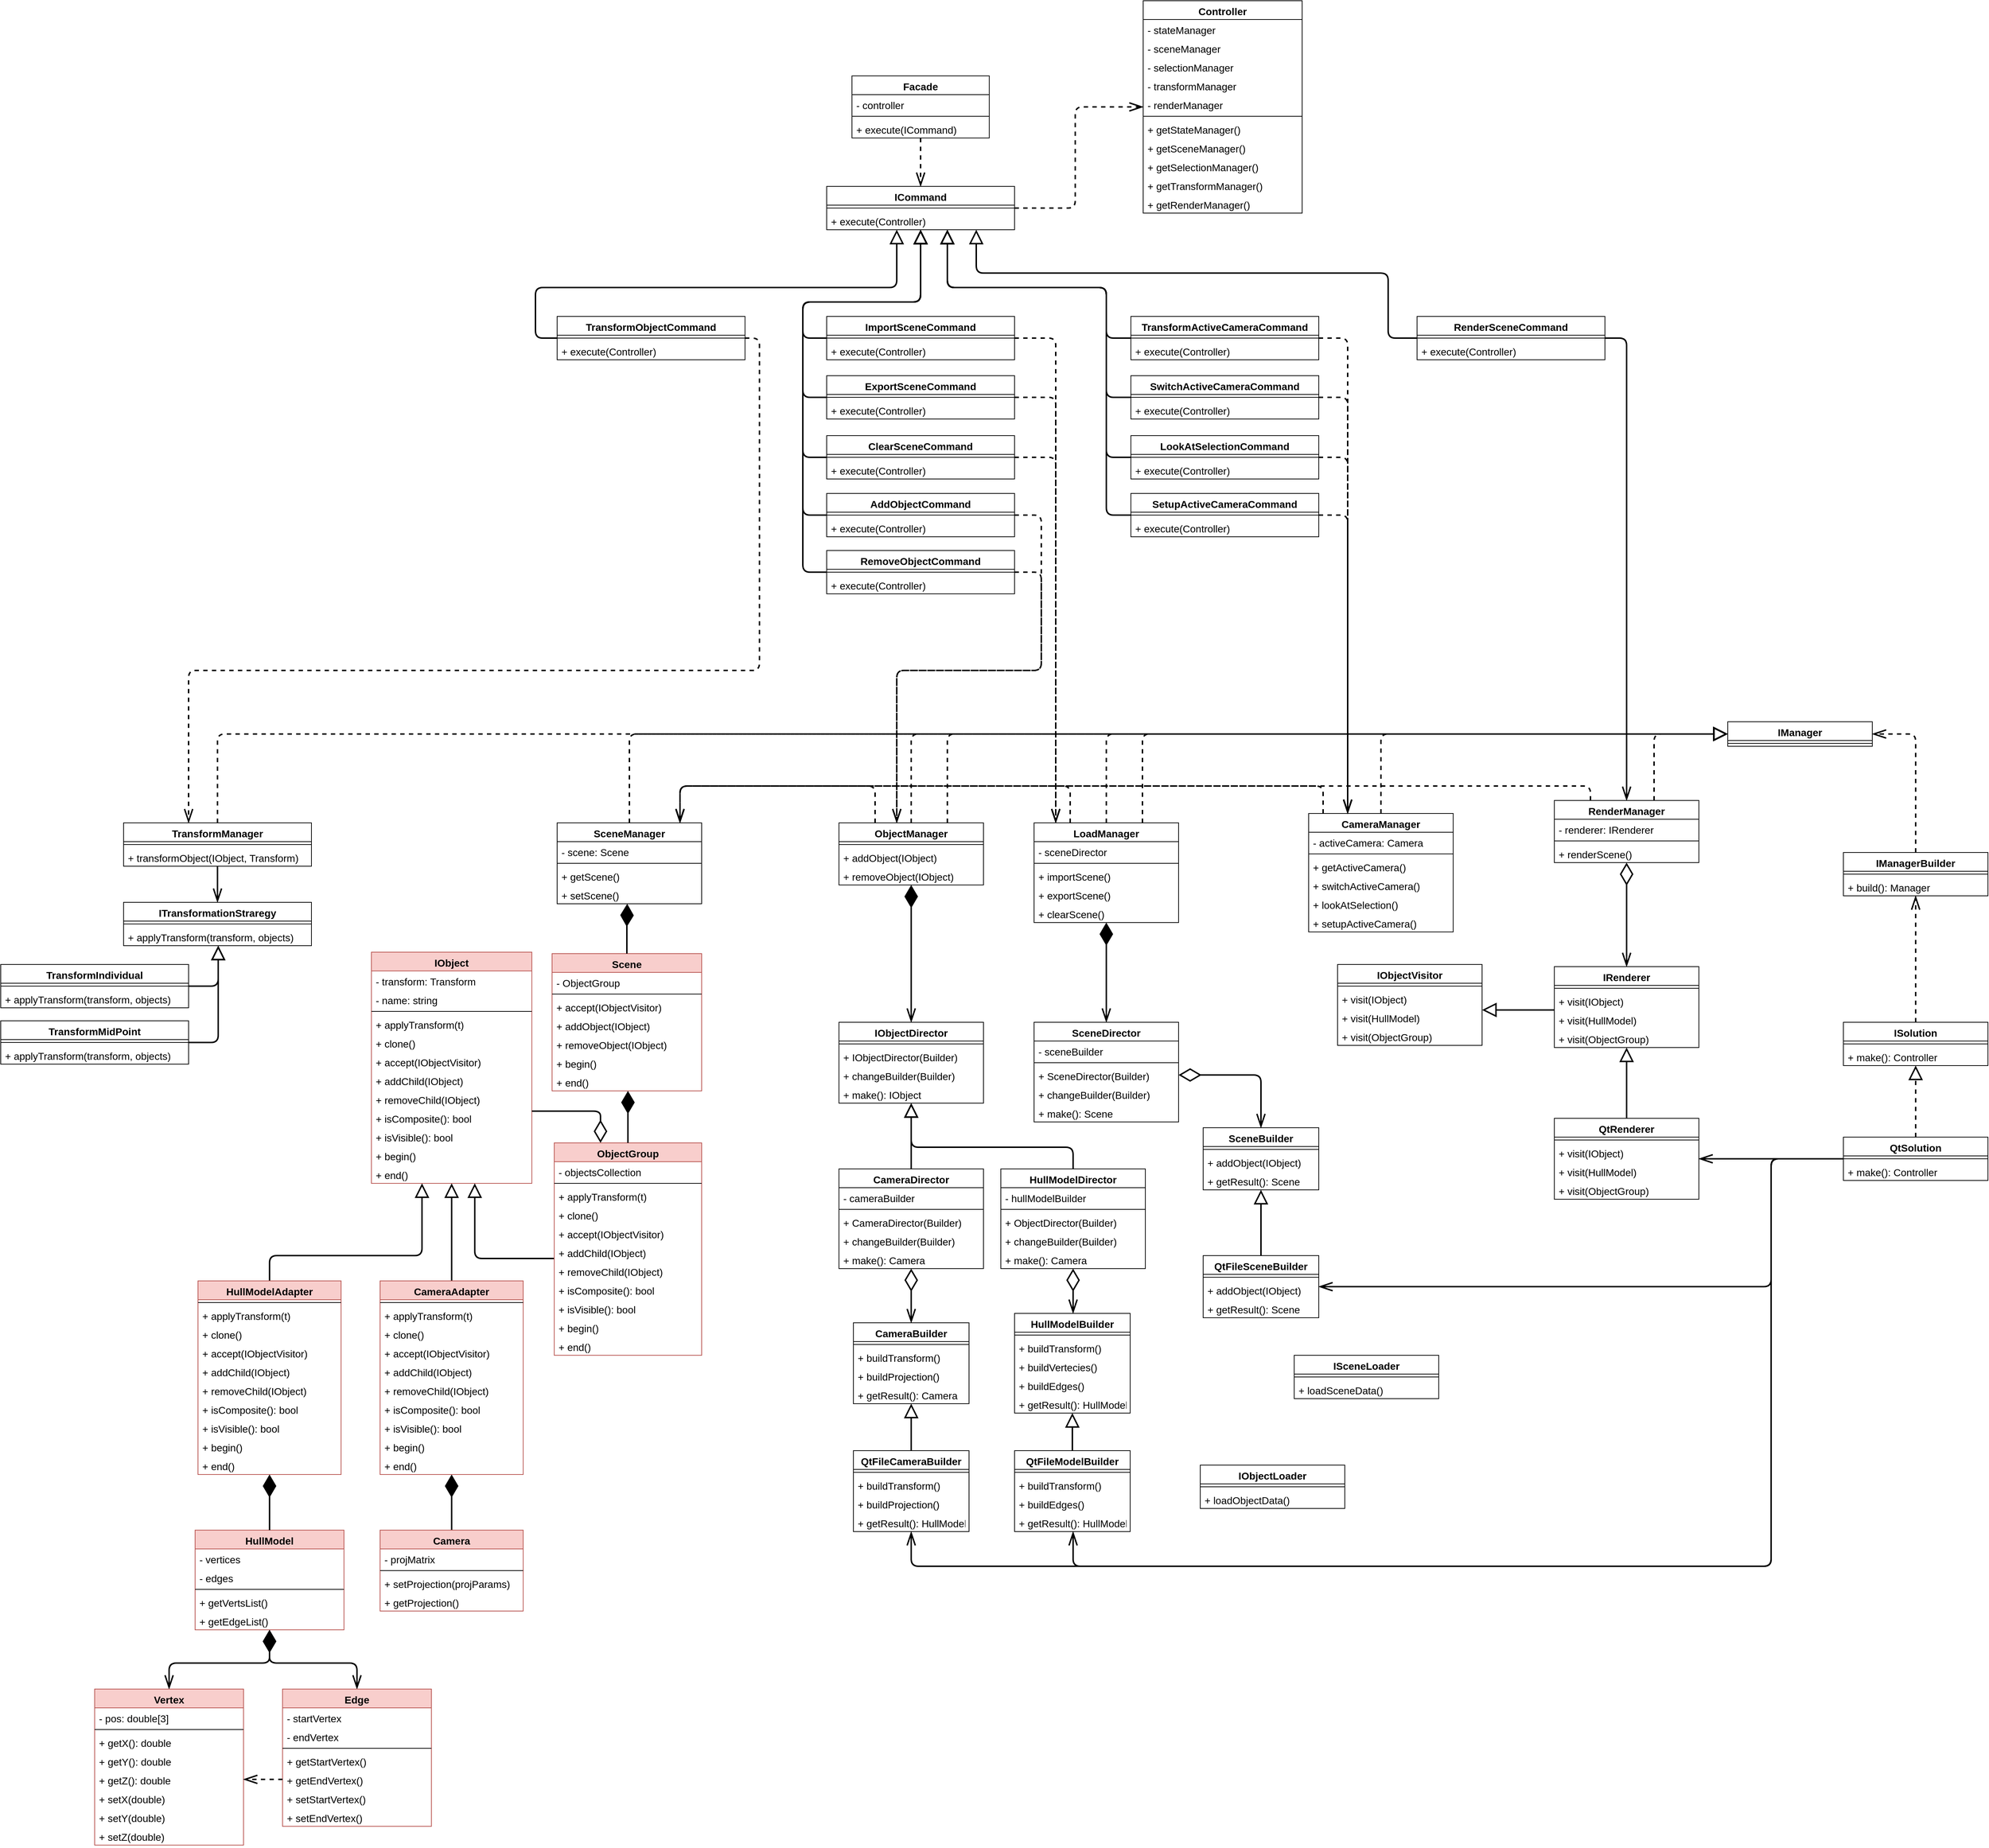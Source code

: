 <mxfile version="14.6.13" type="device"><diagram id="C5RBs43oDa-KdzZeNtuy" name="Page-1"><mxGraphModel dx="4154" dy="2136" grid="1" gridSize="10" guides="1" tooltips="1" connect="1" arrows="1" fold="1" page="1" pageScale="1" pageWidth="827" pageHeight="1169" math="0" shadow="0"><root><mxCell id="WIyWlLk6GJQsqaUBKTNV-0"/><mxCell id="WIyWlLk6GJQsqaUBKTNV-1" parent="WIyWlLk6GJQsqaUBKTNV-0"/><mxCell id="7qkZtKjgR7raUZjoVMPU-4" value="Controller" style="swimlane;fontStyle=1;align=center;verticalAlign=top;childLayout=stackLayout;horizontal=1;startSize=26;horizontalStack=0;resizeParent=1;resizeParentMax=0;resizeLast=0;collapsible=1;marginBottom=0;fontSize=14;" parent="WIyWlLk6GJQsqaUBKTNV-1" vertex="1"><mxGeometry x="-409" y="-627" width="220" height="294" as="geometry"><mxRectangle x="675" y="1077" width="84" height="26" as="alternateBounds"/></mxGeometry></mxCell><mxCell id="ocB2kIu7stAkoSZb2DFb-193" value="- stateManager" style="text;strokeColor=none;fillColor=none;align=left;verticalAlign=top;spacingLeft=4;spacingRight=4;overflow=hidden;rotatable=0;points=[[0,0.5],[1,0.5]];portConstraint=eastwest;fontSize=14;" parent="7qkZtKjgR7raUZjoVMPU-4" vertex="1"><mxGeometry y="26" width="220" height="26" as="geometry"/></mxCell><mxCell id="yDiOfcB-L_xJC0tBHUbS-57" value="- sceneManager" style="text;strokeColor=none;fillColor=none;align=left;verticalAlign=top;spacingLeft=4;spacingRight=4;overflow=hidden;rotatable=0;points=[[0,0.5],[1,0.5]];portConstraint=eastwest;fontSize=14;" parent="7qkZtKjgR7raUZjoVMPU-4" vertex="1"><mxGeometry y="52" width="220" height="26" as="geometry"/></mxCell><mxCell id="IBwLD31h-NGZS5d0nKWQ-146" value="- selectionManager" style="text;strokeColor=none;fillColor=none;align=left;verticalAlign=top;spacingLeft=4;spacingRight=4;overflow=hidden;rotatable=0;points=[[0,0.5],[1,0.5]];portConstraint=eastwest;fontSize=14;" parent="7qkZtKjgR7raUZjoVMPU-4" vertex="1"><mxGeometry y="78" width="220" height="26" as="geometry"/></mxCell><mxCell id="IBwLD31h-NGZS5d0nKWQ-147" value="- transformManager" style="text;strokeColor=none;fillColor=none;align=left;verticalAlign=top;spacingLeft=4;spacingRight=4;overflow=hidden;rotatable=0;points=[[0,0.5],[1,0.5]];portConstraint=eastwest;fontSize=14;" parent="7qkZtKjgR7raUZjoVMPU-4" vertex="1"><mxGeometry y="104" width="220" height="26" as="geometry"/></mxCell><mxCell id="IBwLD31h-NGZS5d0nKWQ-148" value="- renderManager" style="text;strokeColor=none;fillColor=none;align=left;verticalAlign=top;spacingLeft=4;spacingRight=4;overflow=hidden;rotatable=0;points=[[0,0.5],[1,0.5]];portConstraint=eastwest;fontSize=14;" parent="7qkZtKjgR7raUZjoVMPU-4" vertex="1"><mxGeometry y="130" width="220" height="26" as="geometry"/></mxCell><mxCell id="7qkZtKjgR7raUZjoVMPU-6" value="" style="line;strokeWidth=1;fillColor=none;align=left;verticalAlign=middle;spacingTop=-1;spacingLeft=3;spacingRight=3;rotatable=0;labelPosition=right;points=[];portConstraint=eastwest;fontSize=14;" parent="7qkZtKjgR7raUZjoVMPU-4" vertex="1"><mxGeometry y="156" width="220" height="8" as="geometry"/></mxCell><mxCell id="ocB2kIu7stAkoSZb2DFb-225" value="+ getStateManager()" style="text;strokeColor=none;fillColor=none;align=left;verticalAlign=top;spacingLeft=4;spacingRight=4;overflow=hidden;rotatable=0;points=[[0,0.5],[1,0.5]];portConstraint=eastwest;fontSize=14;" parent="7qkZtKjgR7raUZjoVMPU-4" vertex="1"><mxGeometry y="164" width="220" height="26" as="geometry"/></mxCell><mxCell id="ocB2kIu7stAkoSZb2DFb-226" value="+ getSceneManager()" style="text;strokeColor=none;fillColor=none;align=left;verticalAlign=top;spacingLeft=4;spacingRight=4;overflow=hidden;rotatable=0;points=[[0,0.5],[1,0.5]];portConstraint=eastwest;fontSize=14;" parent="7qkZtKjgR7raUZjoVMPU-4" vertex="1"><mxGeometry y="190" width="220" height="26" as="geometry"/></mxCell><mxCell id="ocB2kIu7stAkoSZb2DFb-227" value="+ getSelectionManager()" style="text;strokeColor=none;fillColor=none;align=left;verticalAlign=top;spacingLeft=4;spacingRight=4;overflow=hidden;rotatable=0;points=[[0,0.5],[1,0.5]];portConstraint=eastwest;fontSize=14;" parent="7qkZtKjgR7raUZjoVMPU-4" vertex="1"><mxGeometry y="216" width="220" height="26" as="geometry"/></mxCell><mxCell id="ocB2kIu7stAkoSZb2DFb-228" value="+ getTransformManager()" style="text;strokeColor=none;fillColor=none;align=left;verticalAlign=top;spacingLeft=4;spacingRight=4;overflow=hidden;rotatable=0;points=[[0,0.5],[1,0.5]];portConstraint=eastwest;fontSize=14;" parent="7qkZtKjgR7raUZjoVMPU-4" vertex="1"><mxGeometry y="242" width="220" height="26" as="geometry"/></mxCell><mxCell id="ocB2kIu7stAkoSZb2DFb-229" value="+ getRenderManager()" style="text;strokeColor=none;fillColor=none;align=left;verticalAlign=top;spacingLeft=4;spacingRight=4;overflow=hidden;rotatable=0;points=[[0,0.5],[1,0.5]];portConstraint=eastwest;fontSize=14;" parent="7qkZtKjgR7raUZjoVMPU-4" vertex="1"><mxGeometry y="268" width="220" height="26" as="geometry"/></mxCell><mxCell id="yDiOfcB-L_xJC0tBHUbS-12" value="IObject" style="swimlane;fontStyle=1;align=center;verticalAlign=top;childLayout=stackLayout;horizontal=1;startSize=26;horizontalStack=0;resizeParent=1;resizeParentMax=0;resizeLast=0;collapsible=1;marginBottom=0;fontSize=14;fillColor=#f8cecc;strokeColor=#b85450;" parent="WIyWlLk6GJQsqaUBKTNV-1" vertex="1"><mxGeometry x="-1477" y="690" width="222" height="320" as="geometry"><mxRectangle x="76" y="589" width="130" height="26" as="alternateBounds"/></mxGeometry></mxCell><mxCell id="ocB2kIu7stAkoSZb2DFb-96" value="- transform: Transform" style="text;strokeColor=none;fillColor=none;align=left;verticalAlign=top;spacingLeft=4;spacingRight=4;overflow=hidden;rotatable=0;points=[[0,0.5],[1,0.5]];portConstraint=eastwest;fontSize=14;" parent="yDiOfcB-L_xJC0tBHUbS-12" vertex="1"><mxGeometry y="26" width="222" height="26" as="geometry"/></mxCell><mxCell id="ocB2kIu7stAkoSZb2DFb-101" value="- name: string" style="text;strokeColor=none;fillColor=none;align=left;verticalAlign=top;spacingLeft=4;spacingRight=4;overflow=hidden;rotatable=0;points=[[0,0.5],[1,0.5]];portConstraint=eastwest;fontSize=14;" parent="yDiOfcB-L_xJC0tBHUbS-12" vertex="1"><mxGeometry y="52" width="222" height="26" as="geometry"/></mxCell><mxCell id="yDiOfcB-L_xJC0tBHUbS-14" value="" style="line;strokeWidth=1;fillColor=none;align=left;verticalAlign=middle;spacingTop=-1;spacingLeft=3;spacingRight=3;rotatable=0;labelPosition=right;points=[];portConstraint=eastwest;fontSize=14;" parent="yDiOfcB-L_xJC0tBHUbS-12" vertex="1"><mxGeometry y="78" width="222" height="8" as="geometry"/></mxCell><mxCell id="yDiOfcB-L_xJC0tBHUbS-134" value="+ applyTransform(t)" style="text;strokeColor=none;fillColor=none;align=left;verticalAlign=top;spacingLeft=4;spacingRight=4;overflow=hidden;rotatable=0;points=[[0,0.5],[1,0.5]];portConstraint=eastwest;imageHeight=24;imageWidth=24;fontSize=14;" parent="yDiOfcB-L_xJC0tBHUbS-12" vertex="1"><mxGeometry y="86" width="222" height="26" as="geometry"/></mxCell><mxCell id="ocB2kIu7stAkoSZb2DFb-60" value="+ clone()" style="text;strokeColor=none;fillColor=none;align=left;verticalAlign=top;spacingLeft=4;spacingRight=4;overflow=hidden;rotatable=0;points=[[0,0.5],[1,0.5]];portConstraint=eastwest;imageHeight=24;imageWidth=24;fontSize=14;" parent="yDiOfcB-L_xJC0tBHUbS-12" vertex="1"><mxGeometry y="112" width="222" height="26" as="geometry"/></mxCell><mxCell id="noc0HeI7QOeNN-5v_Etc-0" value="+ accept(IObjectVisitor)" style="text;strokeColor=none;fillColor=none;align=left;verticalAlign=top;spacingLeft=4;spacingRight=4;overflow=hidden;rotatable=0;points=[[0,0.5],[1,0.5]];portConstraint=eastwest;imageHeight=24;imageWidth=24;fontSize=14;" parent="yDiOfcB-L_xJC0tBHUbS-12" vertex="1"><mxGeometry y="138" width="222" height="26" as="geometry"/></mxCell><mxCell id="Vr7U302KTgB-tYQ_91ha-10" value="+ addChild(IObject)" style="text;strokeColor=none;fillColor=none;align=left;verticalAlign=top;spacingLeft=4;spacingRight=4;overflow=hidden;rotatable=0;points=[[0,0.5],[1,0.5]];portConstraint=eastwest;imageHeight=24;imageWidth=24;fontSize=14;" parent="yDiOfcB-L_xJC0tBHUbS-12" vertex="1"><mxGeometry y="164" width="222" height="26" as="geometry"/></mxCell><mxCell id="Vr7U302KTgB-tYQ_91ha-11" value="+ removeChild(IObject)" style="text;strokeColor=none;fillColor=none;align=left;verticalAlign=top;spacingLeft=4;spacingRight=4;overflow=hidden;rotatable=0;points=[[0,0.5],[1,0.5]];portConstraint=eastwest;imageHeight=24;imageWidth=24;fontSize=14;" parent="yDiOfcB-L_xJC0tBHUbS-12" vertex="1"><mxGeometry y="190" width="222" height="26" as="geometry"/></mxCell><mxCell id="Vr7U302KTgB-tYQ_91ha-0" value="+ isComposite(): bool" style="text;strokeColor=none;fillColor=none;align=left;verticalAlign=top;spacingLeft=4;spacingRight=4;overflow=hidden;rotatable=0;points=[[0,0.5],[1,0.5]];portConstraint=eastwest;imageHeight=24;imageWidth=24;fontSize=14;" parent="yDiOfcB-L_xJC0tBHUbS-12" vertex="1"><mxGeometry y="216" width="222" height="26" as="geometry"/></mxCell><mxCell id="Vr7U302KTgB-tYQ_91ha-13" value="+ isVisible(): bool" style="text;strokeColor=none;fillColor=none;align=left;verticalAlign=top;spacingLeft=4;spacingRight=4;overflow=hidden;rotatable=0;points=[[0,0.5],[1,0.5]];portConstraint=eastwest;imageHeight=24;imageWidth=24;fontSize=14;" parent="yDiOfcB-L_xJC0tBHUbS-12" vertex="1"><mxGeometry y="242" width="222" height="26" as="geometry"/></mxCell><mxCell id="Vr7U302KTgB-tYQ_91ha-14" value="+ begin()&#10;" style="text;strokeColor=none;fillColor=none;align=left;verticalAlign=top;spacingLeft=4;spacingRight=4;overflow=hidden;rotatable=0;points=[[0,0.5],[1,0.5]];portConstraint=eastwest;imageHeight=24;imageWidth=24;fontSize=14;" parent="yDiOfcB-L_xJC0tBHUbS-12" vertex="1"><mxGeometry y="268" width="222" height="26" as="geometry"/></mxCell><mxCell id="Vr7U302KTgB-tYQ_91ha-15" value="+ end()" style="text;strokeColor=none;fillColor=none;align=left;verticalAlign=top;spacingLeft=4;spacingRight=4;overflow=hidden;rotatable=0;points=[[0,0.5],[1,0.5]];portConstraint=eastwest;imageHeight=24;imageWidth=24;fontSize=14;" parent="yDiOfcB-L_xJC0tBHUbS-12" vertex="1"><mxGeometry y="294" width="222" height="26" as="geometry"/></mxCell><mxCell id="Cjoeob0FrVCAsml5-gQ--36" style="edgeStyle=orthogonalEdgeStyle;orthogonalLoop=1;jettySize=auto;html=1;startArrow=diamondThin;startFill=1;endArrow=none;endFill=0;startSize=26;endSize=15;strokeWidth=2;" parent="WIyWlLk6GJQsqaUBKTNV-1" source="Cjoeob0FrVCAsml5-gQ--22" target="yDiOfcB-L_xJC0tBHUbS-16" edge="1"><mxGeometry relative="1" as="geometry"><Array as="points"><mxPoint x="-1366" y="1500"/><mxPoint x="-1366" y="1500"/></Array></mxGeometry></mxCell><mxCell id="yDiOfcB-L_xJC0tBHUbS-16" value="Camera" style="swimlane;fontStyle=1;align=center;verticalAlign=top;childLayout=stackLayout;horizontal=1;startSize=26;horizontalStack=0;resizeParent=1;resizeParentMax=0;resizeLast=0;collapsible=1;marginBottom=0;fontSize=14;fillColor=#f8cecc;strokeColor=#b85450;" parent="WIyWlLk6GJQsqaUBKTNV-1" vertex="1"><mxGeometry x="-1465" y="1490" width="198" height="112" as="geometry"><mxRectangle x="32" y="738" width="74" height="26" as="alternateBounds"/></mxGeometry></mxCell><mxCell id="Cjoeob0FrVCAsml5-gQ--37" value="- projMatrix" style="text;strokeColor=none;fillColor=none;align=left;verticalAlign=top;spacingLeft=4;spacingRight=4;overflow=hidden;rotatable=0;points=[[0,0.5],[1,0.5]];portConstraint=eastwest;fontSize=14;" parent="yDiOfcB-L_xJC0tBHUbS-16" vertex="1"><mxGeometry y="26" width="198" height="26" as="geometry"/></mxCell><mxCell id="yDiOfcB-L_xJC0tBHUbS-18" value="" style="line;strokeWidth=1;fillColor=none;align=left;verticalAlign=middle;spacingTop=-1;spacingLeft=3;spacingRight=3;rotatable=0;labelPosition=right;points=[];portConstraint=eastwest;fontSize=14;" parent="yDiOfcB-L_xJC0tBHUbS-16" vertex="1"><mxGeometry y="52" width="198" height="8" as="geometry"/></mxCell><mxCell id="yDiOfcB-L_xJC0tBHUbS-19" value="+ setProjection(projParams)" style="text;strokeColor=none;fillColor=none;align=left;verticalAlign=top;spacingLeft=4;spacingRight=4;overflow=hidden;rotatable=0;points=[[0,0.5],[1,0.5]];portConstraint=eastwest;fontSize=14;" parent="yDiOfcB-L_xJC0tBHUbS-16" vertex="1"><mxGeometry y="60" width="198" height="26" as="geometry"/></mxCell><mxCell id="Cjoeob0FrVCAsml5-gQ--39" value="+ getProjection()" style="text;strokeColor=none;fillColor=none;align=left;verticalAlign=top;spacingLeft=4;spacingRight=4;overflow=hidden;rotatable=0;points=[[0,0.5],[1,0.5]];portConstraint=eastwest;fontSize=14;" parent="yDiOfcB-L_xJC0tBHUbS-16" vertex="1"><mxGeometry y="86" width="198" height="26" as="geometry"/></mxCell><mxCell id="yDiOfcB-L_xJC0tBHUbS-39" style="edgeStyle=orthogonalEdgeStyle;orthogonalLoop=1;jettySize=auto;html=1;startArrow=none;startFill=0;endArrow=block;endFill=0;startSize=6;endSize=15;strokeWidth=2;fontSize=14;" parent="WIyWlLk6GJQsqaUBKTNV-1" source="yDiOfcB-L_xJC0tBHUbS-21" target="yDiOfcB-L_xJC0tBHUbS-12" edge="1"><mxGeometry relative="1" as="geometry"><mxPoint x="-1288" y="960" as="targetPoint"/><Array as="points"><mxPoint x="-1334" y="1114"/></Array></mxGeometry></mxCell><mxCell id="yDiOfcB-L_xJC0tBHUbS-40" style="edgeStyle=orthogonalEdgeStyle;orthogonalLoop=1;jettySize=auto;html=1;startArrow=none;startFill=0;endArrow=diamondThin;endFill=0;startSize=6;endSize=26;strokeWidth=2;fontSize=14;" parent="WIyWlLk6GJQsqaUBKTNV-1" source="yDiOfcB-L_xJC0tBHUbS-12" target="yDiOfcB-L_xJC0tBHUbS-21" edge="1"><mxGeometry relative="1" as="geometry"><mxPoint x="-1258" y="811" as="sourcePoint"/><Array as="points"><mxPoint x="-1160" y="910"/></Array></mxGeometry></mxCell><mxCell id="yDiOfcB-L_xJC0tBHUbS-21" value="ObjectGroup" style="swimlane;fontStyle=1;align=center;verticalAlign=top;childLayout=stackLayout;horizontal=1;startSize=26;horizontalStack=0;resizeParent=1;resizeParentMax=0;resizeLast=0;collapsible=1;marginBottom=0;fontSize=14;fillColor=#f8cecc;strokeColor=#b85450;" parent="WIyWlLk6GJQsqaUBKTNV-1" vertex="1"><mxGeometry x="-1224" y="954" width="204" height="294" as="geometry"><mxRectangle x="391" y="720" width="136" height="26" as="alternateBounds"/></mxGeometry></mxCell><mxCell id="ocB2kIu7stAkoSZb2DFb-132" value="- objectsCollection" style="text;strokeColor=none;fillColor=none;align=left;verticalAlign=top;spacingLeft=4;spacingRight=4;overflow=hidden;rotatable=0;points=[[0,0.5],[1,0.5]];portConstraint=eastwest;fontSize=14;" parent="yDiOfcB-L_xJC0tBHUbS-21" vertex="1"><mxGeometry y="26" width="204" height="26" as="geometry"/></mxCell><mxCell id="yDiOfcB-L_xJC0tBHUbS-23" value="" style="line;strokeWidth=1;fillColor=none;align=left;verticalAlign=middle;spacingTop=-1;spacingLeft=3;spacingRight=3;rotatable=0;labelPosition=right;points=[];portConstraint=eastwest;fontSize=14;" parent="yDiOfcB-L_xJC0tBHUbS-21" vertex="1"><mxGeometry y="52" width="204" height="8" as="geometry"/></mxCell><mxCell id="Vr7U302KTgB-tYQ_91ha-21" value="+ applyTransform(t)" style="text;strokeColor=none;fillColor=none;align=left;verticalAlign=top;spacingLeft=4;spacingRight=4;overflow=hidden;rotatable=0;points=[[0,0.5],[1,0.5]];portConstraint=eastwest;fontSize=14;" parent="yDiOfcB-L_xJC0tBHUbS-21" vertex="1"><mxGeometry y="60" width="204" height="26" as="geometry"/></mxCell><mxCell id="ocB2kIu7stAkoSZb2DFb-84" value="+ clone()" style="text;strokeColor=none;fillColor=none;align=left;verticalAlign=top;spacingLeft=4;spacingRight=4;overflow=hidden;rotatable=0;points=[[0,0.5],[1,0.5]];portConstraint=eastwest;fontSize=14;" parent="yDiOfcB-L_xJC0tBHUbS-21" vertex="1"><mxGeometry y="86" width="204" height="26" as="geometry"/></mxCell><mxCell id="Vr7U302KTgB-tYQ_91ha-22" value="+ accept(IObjectVisitor)" style="text;strokeColor=none;fillColor=none;align=left;verticalAlign=top;spacingLeft=4;spacingRight=4;overflow=hidden;rotatable=0;points=[[0,0.5],[1,0.5]];portConstraint=eastwest;fontSize=14;" parent="yDiOfcB-L_xJC0tBHUbS-21" vertex="1"><mxGeometry y="112" width="204" height="26" as="geometry"/></mxCell><mxCell id="yDiOfcB-L_xJC0tBHUbS-146" value="+ addChild(IObject)" style="text;strokeColor=none;fillColor=none;align=left;verticalAlign=top;spacingLeft=4;spacingRight=4;overflow=hidden;rotatable=0;points=[[0,0.5],[1,0.5]];portConstraint=eastwest;fontSize=14;" parent="yDiOfcB-L_xJC0tBHUbS-21" vertex="1"><mxGeometry y="138" width="204" height="26" as="geometry"/></mxCell><mxCell id="Vr7U302KTgB-tYQ_91ha-17" value="+ removeChild(IObject)" style="text;strokeColor=none;fillColor=none;align=left;verticalAlign=top;spacingLeft=4;spacingRight=4;overflow=hidden;rotatable=0;points=[[0,0.5],[1,0.5]];portConstraint=eastwest;fontSize=14;" parent="yDiOfcB-L_xJC0tBHUbS-21" vertex="1"><mxGeometry y="164" width="204" height="26" as="geometry"/></mxCell><mxCell id="Vr7U302KTgB-tYQ_91ha-19" value="+ isComposite(): bool" style="text;strokeColor=none;fillColor=none;align=left;verticalAlign=top;spacingLeft=4;spacingRight=4;overflow=hidden;rotatable=0;points=[[0,0.5],[1,0.5]];portConstraint=eastwest;fontSize=14;" parent="yDiOfcB-L_xJC0tBHUbS-21" vertex="1"><mxGeometry y="190" width="204" height="26" as="geometry"/></mxCell><mxCell id="Vr7U302KTgB-tYQ_91ha-23" value="+ isVisible(): bool" style="text;strokeColor=none;fillColor=none;align=left;verticalAlign=top;spacingLeft=4;spacingRight=4;overflow=hidden;rotatable=0;points=[[0,0.5],[1,0.5]];portConstraint=eastwest;fontSize=14;" parent="yDiOfcB-L_xJC0tBHUbS-21" vertex="1"><mxGeometry y="216" width="204" height="26" as="geometry"/></mxCell><mxCell id="Vr7U302KTgB-tYQ_91ha-24" value="+ begin()&#10;" style="text;strokeColor=none;fillColor=none;align=left;verticalAlign=top;spacingLeft=4;spacingRight=4;overflow=hidden;rotatable=0;points=[[0,0.5],[1,0.5]];portConstraint=eastwest;fontSize=14;" parent="yDiOfcB-L_xJC0tBHUbS-21" vertex="1"><mxGeometry y="242" width="204" height="26" as="geometry"/></mxCell><mxCell id="Vr7U302KTgB-tYQ_91ha-25" value="+ end()" style="text;strokeColor=none;fillColor=none;align=left;verticalAlign=top;spacingLeft=4;spacingRight=4;overflow=hidden;rotatable=0;points=[[0,0.5],[1,0.5]];portConstraint=eastwest;fontSize=14;" parent="yDiOfcB-L_xJC0tBHUbS-21" vertex="1"><mxGeometry y="268" width="204" height="26" as="geometry"/></mxCell><mxCell id="ocB2kIu7stAkoSZb2DFb-195" style="edgeStyle=orthogonalEdgeStyle;orthogonalLoop=1;jettySize=auto;html=1;dashed=1;startArrow=none;startFill=0;endArrow=openThin;endFill=0;startSize=26;endSize=15;strokeWidth=2;" parent="WIyWlLk6GJQsqaUBKTNV-1" source="yDiOfcB-L_xJC0tBHUbS-58" target="ocB2kIu7stAkoSZb2DFb-180" edge="1"><mxGeometry relative="1" as="geometry"><Array as="points"><mxPoint x="-160" y="460"/><mxPoint x="-1050" y="460"/></Array></mxGeometry></mxCell><mxCell id="ocB2kIu7stAkoSZb2DFb-242" style="edgeStyle=orthogonalEdgeStyle;orthogonalLoop=1;jettySize=auto;html=1;startArrow=none;startFill=0;endArrow=block;endFill=0;startSize=26;endSize=15;strokeWidth=2;dashed=1;" parent="WIyWlLk6GJQsqaUBKTNV-1" source="yDiOfcB-L_xJC0tBHUbS-58" target="ocB2kIu7stAkoSZb2DFb-237" edge="1"><mxGeometry relative="1" as="geometry"><Array as="points"><mxPoint x="-80" y="388"/></Array></mxGeometry></mxCell><mxCell id="yDiOfcB-L_xJC0tBHUbS-58" value="CameraManager" style="swimlane;fontStyle=1;align=center;verticalAlign=top;childLayout=stackLayout;horizontal=1;startSize=26;horizontalStack=0;resizeParent=1;resizeParentMax=0;resizeLast=0;collapsible=1;marginBottom=0;fontSize=14;" parent="WIyWlLk6GJQsqaUBKTNV-1" vertex="1"><mxGeometry x="-180" y="498" width="200" height="164" as="geometry"/></mxCell><mxCell id="yDiOfcB-L_xJC0tBHUbS-59" value="- activeCamera: Camera" style="text;strokeColor=none;fillColor=none;align=left;verticalAlign=top;spacingLeft=4;spacingRight=4;overflow=hidden;rotatable=0;points=[[0,0.5],[1,0.5]];portConstraint=eastwest;fontSize=14;" parent="yDiOfcB-L_xJC0tBHUbS-58" vertex="1"><mxGeometry y="26" width="200" height="26" as="geometry"/></mxCell><mxCell id="yDiOfcB-L_xJC0tBHUbS-60" value="" style="line;strokeWidth=1;fillColor=none;align=left;verticalAlign=middle;spacingTop=-1;spacingLeft=3;spacingRight=3;rotatable=0;labelPosition=right;points=[];portConstraint=eastwest;fontSize=14;" parent="yDiOfcB-L_xJC0tBHUbS-58" vertex="1"><mxGeometry y="52" width="200" height="8" as="geometry"/></mxCell><mxCell id="yDiOfcB-L_xJC0tBHUbS-61" value="+ getActiveCamera()" style="text;strokeColor=none;fillColor=none;align=left;verticalAlign=top;spacingLeft=4;spacingRight=4;overflow=hidden;rotatable=0;points=[[0,0.5],[1,0.5]];portConstraint=eastwest;fontSize=14;" parent="yDiOfcB-L_xJC0tBHUbS-58" vertex="1"><mxGeometry y="60" width="200" height="26" as="geometry"/></mxCell><mxCell id="yDiOfcB-L_xJC0tBHUbS-145" value="+ switchActiveCamera()" style="text;strokeColor=none;fillColor=none;align=left;verticalAlign=top;spacingLeft=4;spacingRight=4;overflow=hidden;rotatable=0;points=[[0,0.5],[1,0.5]];portConstraint=eastwest;fontSize=14;" parent="yDiOfcB-L_xJC0tBHUbS-58" vertex="1"><mxGeometry y="86" width="200" height="26" as="geometry"/></mxCell><mxCell id="IBwLD31h-NGZS5d0nKWQ-189" value="+ lookAtSelection()" style="text;strokeColor=none;fillColor=none;align=left;verticalAlign=top;spacingLeft=4;spacingRight=4;overflow=hidden;rotatable=0;points=[[0,0.5],[1,0.5]];portConstraint=eastwest;fontSize=14;" parent="yDiOfcB-L_xJC0tBHUbS-58" vertex="1"><mxGeometry y="112" width="200" height="26" as="geometry"/></mxCell><mxCell id="IBwLD31h-NGZS5d0nKWQ-190" value="+ setupActiveCamera()" style="text;strokeColor=none;fillColor=none;align=left;verticalAlign=top;spacingLeft=4;spacingRight=4;overflow=hidden;rotatable=0;points=[[0,0.5],[1,0.5]];portConstraint=eastwest;fontSize=14;" parent="yDiOfcB-L_xJC0tBHUbS-58" vertex="1"><mxGeometry y="138" width="200" height="26" as="geometry"/></mxCell><mxCell id="yDiOfcB-L_xJC0tBHUbS-87" value="HullModel" style="swimlane;fontStyle=1;align=center;verticalAlign=top;childLayout=stackLayout;horizontal=1;startSize=26;horizontalStack=0;resizeParent=1;resizeParentMax=0;resizeLast=0;collapsible=1;marginBottom=0;fontSize=14;fillColor=#f8cecc;strokeColor=#b85450;" parent="WIyWlLk6GJQsqaUBKTNV-1" vertex="1"><mxGeometry x="-1721" y="1490" width="206" height="138" as="geometry"/></mxCell><mxCell id="ocB2kIu7stAkoSZb2DFb-65" value="- vertices" style="text;strokeColor=none;fillColor=none;align=left;verticalAlign=top;spacingLeft=4;spacingRight=4;overflow=hidden;rotatable=0;points=[[0,0.5],[1,0.5]];portConstraint=eastwest;fontSize=14;" parent="yDiOfcB-L_xJC0tBHUbS-87" vertex="1"><mxGeometry y="26" width="206" height="26" as="geometry"/></mxCell><mxCell id="yDiOfcB-L_xJC0tBHUbS-88" value="- edges" style="text;strokeColor=none;fillColor=none;align=left;verticalAlign=top;spacingLeft=4;spacingRight=4;overflow=hidden;rotatable=0;points=[[0,0.5],[1,0.5]];portConstraint=eastwest;fontSize=14;" parent="yDiOfcB-L_xJC0tBHUbS-87" vertex="1"><mxGeometry y="52" width="206" height="26" as="geometry"/></mxCell><mxCell id="yDiOfcB-L_xJC0tBHUbS-89" value="" style="line;strokeWidth=1;fillColor=none;align=left;verticalAlign=middle;spacingTop=-1;spacingLeft=3;spacingRight=3;rotatable=0;labelPosition=right;points=[];portConstraint=eastwest;fontSize=14;" parent="yDiOfcB-L_xJC0tBHUbS-87" vertex="1"><mxGeometry y="78" width="206" height="8" as="geometry"/></mxCell><mxCell id="Cjoeob0FrVCAsml5-gQ--38" value="+ getVertsList()" style="text;strokeColor=none;fillColor=none;align=left;verticalAlign=top;spacingLeft=4;spacingRight=4;overflow=hidden;rotatable=0;points=[[0,0.5],[1,0.5]];portConstraint=eastwest;fontSize=14;" parent="yDiOfcB-L_xJC0tBHUbS-87" vertex="1"><mxGeometry y="86" width="206" height="26" as="geometry"/></mxCell><mxCell id="Vr7U302KTgB-tYQ_91ha-20" value="+ getEdgeList()" style="text;strokeColor=none;fillColor=none;align=left;verticalAlign=top;spacingLeft=4;spacingRight=4;overflow=hidden;rotatable=0;points=[[0,0.5],[1,0.5]];portConstraint=eastwest;fontSize=14;" parent="yDiOfcB-L_xJC0tBHUbS-87" vertex="1"><mxGeometry y="112" width="206" height="26" as="geometry"/></mxCell><mxCell id="Vr7U302KTgB-tYQ_91ha-77" style="edgeStyle=orthogonalEdgeStyle;orthogonalLoop=1;jettySize=auto;html=1;dashed=1;fontSize=14;endArrow=openThin;endFill=0;startSize=26;endSize=15;strokeWidth=2;" parent="WIyWlLk6GJQsqaUBKTNV-1" source="Vr7U302KTgB-tYQ_91ha-26" target="Vr7U302KTgB-tYQ_91ha-30" edge="1"><mxGeometry relative="1" as="geometry"/></mxCell><mxCell id="Vr7U302KTgB-tYQ_91ha-26" value="Facade" style="swimlane;fontStyle=1;align=center;verticalAlign=top;childLayout=stackLayout;horizontal=1;startSize=26;horizontalStack=0;resizeParent=1;resizeParentMax=0;resizeLast=0;collapsible=1;marginBottom=0;fontSize=14;" parent="WIyWlLk6GJQsqaUBKTNV-1" vertex="1"><mxGeometry x="-812" y="-523" width="190" height="86" as="geometry"/></mxCell><mxCell id="Vr7U302KTgB-tYQ_91ha-27" value="- controller" style="text;strokeColor=none;fillColor=none;align=left;verticalAlign=top;spacingLeft=4;spacingRight=4;overflow=hidden;rotatable=0;points=[[0,0.5],[1,0.5]];portConstraint=eastwest;fontSize=14;" parent="Vr7U302KTgB-tYQ_91ha-26" vertex="1"><mxGeometry y="26" width="190" height="26" as="geometry"/></mxCell><mxCell id="Vr7U302KTgB-tYQ_91ha-28" value="" style="line;strokeWidth=1;fillColor=none;align=left;verticalAlign=middle;spacingTop=-1;spacingLeft=3;spacingRight=3;rotatable=0;labelPosition=right;points=[];portConstraint=eastwest;fontSize=14;" parent="Vr7U302KTgB-tYQ_91ha-26" vertex="1"><mxGeometry y="52" width="190" height="8" as="geometry"/></mxCell><mxCell id="Vr7U302KTgB-tYQ_91ha-29" value="+ execute(ICommand)" style="text;strokeColor=none;fillColor=none;align=left;verticalAlign=top;spacingLeft=4;spacingRight=4;overflow=hidden;rotatable=0;points=[[0,0.5],[1,0.5]];portConstraint=eastwest;fontSize=14;" parent="Vr7U302KTgB-tYQ_91ha-26" vertex="1"><mxGeometry y="60" width="190" height="26" as="geometry"/></mxCell><mxCell id="43iojDrlkAqOZ8FPN92Y-0" style="edgeStyle=orthogonalEdgeStyle;orthogonalLoop=1;jettySize=auto;html=1;endArrow=openThin;endFill=0;strokeWidth=2;dashed=1;endSize=15;" parent="WIyWlLk6GJQsqaUBKTNV-1" source="Vr7U302KTgB-tYQ_91ha-30" target="7qkZtKjgR7raUZjoVMPU-4" edge="1"><mxGeometry relative="1" as="geometry"/></mxCell><mxCell id="Vr7U302KTgB-tYQ_91ha-30" value="ICommand" style="swimlane;fontStyle=1;align=center;verticalAlign=top;childLayout=stackLayout;horizontal=1;startSize=26;horizontalStack=0;resizeParent=1;resizeParentMax=0;resizeLast=0;collapsible=1;marginBottom=0;fontSize=14;" parent="WIyWlLk6GJQsqaUBKTNV-1" vertex="1"><mxGeometry x="-847" y="-370" width="260" height="60" as="geometry"/></mxCell><mxCell id="Vr7U302KTgB-tYQ_91ha-32" value="" style="line;strokeWidth=1;fillColor=none;align=left;verticalAlign=middle;spacingTop=-1;spacingLeft=3;spacingRight=3;rotatable=0;labelPosition=right;points=[];portConstraint=eastwest;fontSize=14;" parent="Vr7U302KTgB-tYQ_91ha-30" vertex="1"><mxGeometry y="26" width="260" height="8" as="geometry"/></mxCell><mxCell id="Vr7U302KTgB-tYQ_91ha-34" value="+ execute(Controller)" style="text;strokeColor=none;fillColor=none;align=left;verticalAlign=top;spacingLeft=4;spacingRight=4;overflow=hidden;rotatable=0;points=[[0,0.5],[1,0.5]];portConstraint=eastwest;fontSize=14;" parent="Vr7U302KTgB-tYQ_91ha-30" vertex="1"><mxGeometry y="34" width="260" height="26" as="geometry"/></mxCell><mxCell id="Vr7U302KTgB-tYQ_91ha-90" style="edgeStyle=orthogonalEdgeStyle;orthogonalLoop=1;jettySize=auto;html=1;fontSize=14;endArrow=block;endFill=0;startSize=26;endSize=15;strokeWidth=2;" parent="WIyWlLk6GJQsqaUBKTNV-1" source="Vr7U302KTgB-tYQ_91ha-87" target="Vr7U302KTgB-tYQ_91ha-30" edge="1"><mxGeometry relative="1" as="geometry"><Array as="points"><mxPoint x="-1250" y="-160"/><mxPoint x="-1250" y="-230"/><mxPoint x="-750" y="-230"/></Array><mxPoint x="-1230" y="-190" as="targetPoint"/></mxGeometry></mxCell><mxCell id="IBwLD31h-NGZS5d0nKWQ-118" style="edgeStyle=orthogonalEdgeStyle;orthogonalLoop=1;jettySize=auto;html=1;fontSize=14;startArrow=none;startFill=0;endArrow=openThin;endFill=0;startSize=26;endSize=15;strokeWidth=2;dashed=1;" parent="WIyWlLk6GJQsqaUBKTNV-1" source="Vr7U302KTgB-tYQ_91ha-87" target="IBwLD31h-NGZS5d0nKWQ-108" edge="1"><mxGeometry relative="1" as="geometry"><Array as="points"><mxPoint x="-940" y="-160"/><mxPoint x="-940" y="300"/><mxPoint x="-1730" y="300"/></Array><mxPoint x="-1410" y="350" as="targetPoint"/></mxGeometry></mxCell><mxCell id="Vr7U302KTgB-tYQ_91ha-87" value="TransformObjectCommand" style="swimlane;fontStyle=1;align=center;verticalAlign=top;childLayout=stackLayout;horizontal=1;startSize=26;horizontalStack=0;resizeParent=1;resizeParentMax=0;resizeLast=0;collapsible=1;marginBottom=0;fontSize=14;" parent="WIyWlLk6GJQsqaUBKTNV-1" vertex="1"><mxGeometry x="-1220" y="-190" width="260" height="60" as="geometry"/></mxCell><mxCell id="Vr7U302KTgB-tYQ_91ha-88" value="" style="line;strokeWidth=1;fillColor=none;align=left;verticalAlign=middle;spacingTop=-1;spacingLeft=3;spacingRight=3;rotatable=0;labelPosition=right;points=[];portConstraint=eastwest;fontSize=14;" parent="Vr7U302KTgB-tYQ_91ha-87" vertex="1"><mxGeometry y="26" width="260" height="8" as="geometry"/></mxCell><mxCell id="Vr7U302KTgB-tYQ_91ha-89" value="+ execute(Controller)" style="text;strokeColor=none;fillColor=none;align=left;verticalAlign=top;spacingLeft=4;spacingRight=4;overflow=hidden;rotatable=0;points=[[0,0.5],[1,0.5]];portConstraint=eastwest;fontSize=14;" parent="Vr7U302KTgB-tYQ_91ha-87" vertex="1"><mxGeometry y="34" width="260" height="26" as="geometry"/></mxCell><mxCell id="Vr7U302KTgB-tYQ_91ha-108" style="edgeStyle=orthogonalEdgeStyle;orthogonalLoop=1;jettySize=auto;html=1;fontSize=14;endArrow=block;endFill=0;startSize=26;endSize=15;strokeWidth=2;" parent="WIyWlLk6GJQsqaUBKTNV-1" source="Vr7U302KTgB-tYQ_91ha-98" target="Vr7U302KTgB-tYQ_91ha-30" edge="1"><mxGeometry relative="1" as="geometry"><Array as="points"><mxPoint x="-880" y="5"/><mxPoint x="-880" y="-210"/><mxPoint x="-717" y="-210"/></Array><mxPoint x="-847" y="-146" as="targetPoint"/></mxGeometry></mxCell><mxCell id="IBwLD31h-NGZS5d0nKWQ-93" style="edgeStyle=orthogonalEdgeStyle;orthogonalLoop=1;jettySize=auto;html=1;fontSize=14;startArrow=none;startFill=0;endArrow=openThin;endFill=0;startSize=26;endSize=15;strokeWidth=2;dashed=1;" parent="WIyWlLk6GJQsqaUBKTNV-1" source="Vr7U302KTgB-tYQ_91ha-98" target="IBwLD31h-NGZS5d0nKWQ-5" edge="1"><mxGeometry relative="1" as="geometry"><Array as="points"><mxPoint x="-530" y="5"/></Array><mxPoint x="-840" y="810" as="targetPoint"/></mxGeometry></mxCell><mxCell id="Vr7U302KTgB-tYQ_91ha-98" value="ClearSceneCommand" style="swimlane;fontStyle=1;align=center;verticalAlign=top;childLayout=stackLayout;horizontal=1;startSize=26;horizontalStack=0;resizeParent=1;resizeParentMax=0;resizeLast=0;collapsible=1;marginBottom=0;fontSize=14;" parent="WIyWlLk6GJQsqaUBKTNV-1" vertex="1"><mxGeometry x="-847" y="-25" width="260" height="60" as="geometry"/></mxCell><mxCell id="Vr7U302KTgB-tYQ_91ha-99" value="" style="line;strokeWidth=1;fillColor=none;align=left;verticalAlign=middle;spacingTop=-1;spacingLeft=3;spacingRight=3;rotatable=0;labelPosition=right;points=[];portConstraint=eastwest;fontSize=14;" parent="Vr7U302KTgB-tYQ_91ha-98" vertex="1"><mxGeometry y="26" width="260" height="8" as="geometry"/></mxCell><mxCell id="Vr7U302KTgB-tYQ_91ha-100" value="+ execute(Controller)" style="text;strokeColor=none;fillColor=none;align=left;verticalAlign=top;spacingLeft=4;spacingRight=4;overflow=hidden;rotatable=0;points=[[0,0.5],[1,0.5]];portConstraint=eastwest;fontSize=14;" parent="Vr7U302KTgB-tYQ_91ha-98" vertex="1"><mxGeometry y="34" width="260" height="26" as="geometry"/></mxCell><mxCell id="Vr7U302KTgB-tYQ_91ha-109" style="edgeStyle=orthogonalEdgeStyle;orthogonalLoop=1;jettySize=auto;html=1;fontSize=14;endArrow=block;endFill=0;startSize=26;endSize=15;strokeWidth=2;" parent="WIyWlLk6GJQsqaUBKTNV-1" source="Vr7U302KTgB-tYQ_91ha-101" target="Vr7U302KTgB-tYQ_91ha-30" edge="1"><mxGeometry relative="1" as="geometry"><Array as="points"><mxPoint x="-880" y="-78"/><mxPoint x="-880" y="-210"/><mxPoint x="-717" y="-210"/></Array><mxPoint x="-847" y="-146" as="targetPoint"/></mxGeometry></mxCell><mxCell id="IBwLD31h-NGZS5d0nKWQ-92" style="edgeStyle=orthogonalEdgeStyle;orthogonalLoop=1;jettySize=auto;html=1;fontSize=14;startArrow=none;startFill=0;endArrow=openThin;endFill=0;startSize=26;endSize=15;strokeWidth=2;dashed=1;" parent="WIyWlLk6GJQsqaUBKTNV-1" source="Vr7U302KTgB-tYQ_91ha-101" target="IBwLD31h-NGZS5d0nKWQ-5" edge="1"><mxGeometry relative="1" as="geometry"><Array as="points"><mxPoint x="-530" y="-78"/></Array></mxGeometry></mxCell><mxCell id="Vr7U302KTgB-tYQ_91ha-101" value="ExportSceneCommand" style="swimlane;fontStyle=1;align=center;verticalAlign=top;childLayout=stackLayout;horizontal=1;startSize=26;horizontalStack=0;resizeParent=1;resizeParentMax=0;resizeLast=0;collapsible=1;marginBottom=0;fontSize=14;" parent="WIyWlLk6GJQsqaUBKTNV-1" vertex="1"><mxGeometry x="-847" y="-108" width="260" height="60" as="geometry"/></mxCell><mxCell id="Vr7U302KTgB-tYQ_91ha-102" value="" style="line;strokeWidth=1;fillColor=none;align=left;verticalAlign=middle;spacingTop=-1;spacingLeft=3;spacingRight=3;rotatable=0;labelPosition=right;points=[];portConstraint=eastwest;fontSize=14;" parent="Vr7U302KTgB-tYQ_91ha-101" vertex="1"><mxGeometry y="26" width="260" height="8" as="geometry"/></mxCell><mxCell id="Vr7U302KTgB-tYQ_91ha-103" value="+ execute(Controller)" style="text;strokeColor=none;fillColor=none;align=left;verticalAlign=top;spacingLeft=4;spacingRight=4;overflow=hidden;rotatable=0;points=[[0,0.5],[1,0.5]];portConstraint=eastwest;fontSize=14;" parent="Vr7U302KTgB-tYQ_91ha-101" vertex="1"><mxGeometry y="34" width="260" height="26" as="geometry"/></mxCell><mxCell id="Vr7U302KTgB-tYQ_91ha-110" style="edgeStyle=orthogonalEdgeStyle;orthogonalLoop=1;jettySize=auto;html=1;fontSize=14;endArrow=block;endFill=0;startSize=26;endSize=15;strokeWidth=2;" parent="WIyWlLk6GJQsqaUBKTNV-1" source="Vr7U302KTgB-tYQ_91ha-104" target="Vr7U302KTgB-tYQ_91ha-30" edge="1"><mxGeometry relative="1" as="geometry"><Array as="points"><mxPoint x="-880" y="-160"/><mxPoint x="-880" y="-210"/><mxPoint x="-717" y="-210"/></Array><mxPoint x="-847" y="-146" as="targetPoint"/></mxGeometry></mxCell><mxCell id="IBwLD31h-NGZS5d0nKWQ-91" style="edgeStyle=orthogonalEdgeStyle;orthogonalLoop=1;jettySize=auto;html=1;fontSize=14;startArrow=none;startFill=0;endArrow=openThin;endFill=0;startSize=26;endSize=15;strokeWidth=2;dashed=1;" parent="WIyWlLk6GJQsqaUBKTNV-1" source="Vr7U302KTgB-tYQ_91ha-104" target="IBwLD31h-NGZS5d0nKWQ-5" edge="1"><mxGeometry relative="1" as="geometry"><Array as="points"><mxPoint x="-530" y="-160"/></Array></mxGeometry></mxCell><mxCell id="Vr7U302KTgB-tYQ_91ha-104" value="ImportSceneCommand" style="swimlane;fontStyle=1;align=center;verticalAlign=top;childLayout=stackLayout;horizontal=1;startSize=26;horizontalStack=0;resizeParent=1;resizeParentMax=0;resizeLast=0;collapsible=1;marginBottom=0;fontSize=14;" parent="WIyWlLk6GJQsqaUBKTNV-1" vertex="1"><mxGeometry x="-847" y="-190" width="260" height="60" as="geometry"/></mxCell><mxCell id="Vr7U302KTgB-tYQ_91ha-105" value="" style="line;strokeWidth=1;fillColor=none;align=left;verticalAlign=middle;spacingTop=-1;spacingLeft=3;spacingRight=3;rotatable=0;labelPosition=right;points=[];portConstraint=eastwest;fontSize=14;" parent="Vr7U302KTgB-tYQ_91ha-104" vertex="1"><mxGeometry y="26" width="260" height="8" as="geometry"/></mxCell><mxCell id="Vr7U302KTgB-tYQ_91ha-106" value="+ execute(Controller)" style="text;strokeColor=none;fillColor=none;align=left;verticalAlign=top;spacingLeft=4;spacingRight=4;overflow=hidden;rotatable=0;points=[[0,0.5],[1,0.5]];portConstraint=eastwest;fontSize=14;" parent="Vr7U302KTgB-tYQ_91ha-104" vertex="1"><mxGeometry y="34" width="260" height="26" as="geometry"/></mxCell><mxCell id="Vr7U302KTgB-tYQ_91ha-116" style="edgeStyle=orthogonalEdgeStyle;orthogonalLoop=1;jettySize=auto;html=1;fontSize=14;endArrow=block;endFill=0;startSize=26;endSize=15;strokeWidth=2;" parent="WIyWlLk6GJQsqaUBKTNV-1" source="Vr7U302KTgB-tYQ_91ha-113" target="Vr7U302KTgB-tYQ_91ha-30" edge="1"><mxGeometry relative="1" as="geometry"><Array as="points"><mxPoint x="-880" y="85"/><mxPoint x="-880" y="-210"/><mxPoint x="-717" y="-210"/></Array><mxPoint x="-717" y="-350" as="targetPoint"/></mxGeometry></mxCell><mxCell id="IBwLD31h-NGZS5d0nKWQ-94" style="edgeStyle=orthogonalEdgeStyle;orthogonalLoop=1;jettySize=auto;html=1;fontSize=14;startArrow=none;startFill=0;endArrow=openThin;endFill=0;startSize=26;endSize=15;strokeWidth=2;dashed=1;" parent="WIyWlLk6GJQsqaUBKTNV-1" source="Vr7U302KTgB-tYQ_91ha-113" target="EKTSe04UcdahoAfjY0U--5" edge="1"><mxGeometry relative="1" as="geometry"><Array as="points"><mxPoint x="-550" y="85"/><mxPoint x="-550" y="300"/><mxPoint x="-750" y="300"/></Array></mxGeometry></mxCell><mxCell id="Vr7U302KTgB-tYQ_91ha-113" value="AddObjectCommand" style="swimlane;fontStyle=1;align=center;verticalAlign=top;childLayout=stackLayout;horizontal=1;startSize=26;horizontalStack=0;resizeParent=1;resizeParentMax=0;resizeLast=0;collapsible=1;marginBottom=0;fontSize=14;" parent="WIyWlLk6GJQsqaUBKTNV-1" vertex="1"><mxGeometry x="-847" y="55" width="260" height="60" as="geometry"/></mxCell><mxCell id="Vr7U302KTgB-tYQ_91ha-114" value="" style="line;strokeWidth=1;fillColor=none;align=left;verticalAlign=middle;spacingTop=-1;spacingLeft=3;spacingRight=3;rotatable=0;labelPosition=right;points=[];portConstraint=eastwest;fontSize=14;" parent="Vr7U302KTgB-tYQ_91ha-113" vertex="1"><mxGeometry y="26" width="260" height="8" as="geometry"/></mxCell><mxCell id="Vr7U302KTgB-tYQ_91ha-115" value="+ execute(Controller)" style="text;strokeColor=none;fillColor=none;align=left;verticalAlign=top;spacingLeft=4;spacingRight=4;overflow=hidden;rotatable=0;points=[[0,0.5],[1,0.5]];portConstraint=eastwest;fontSize=14;" parent="Vr7U302KTgB-tYQ_91ha-113" vertex="1"><mxGeometry y="34" width="260" height="26" as="geometry"/></mxCell><mxCell id="IBwLD31h-NGZS5d0nKWQ-0" value="Scene" style="swimlane;fontStyle=1;align=center;verticalAlign=top;childLayout=stackLayout;horizontal=1;startSize=26;horizontalStack=0;resizeParent=1;resizeParentMax=0;resizeLast=0;collapsible=1;marginBottom=0;fontSize=14;fillColor=#f8cecc;strokeColor=#b85450;" parent="WIyWlLk6GJQsqaUBKTNV-1" vertex="1"><mxGeometry x="-1227" y="692" width="207" height="190" as="geometry"><mxRectangle x="414" y="817" width="90" height="26" as="alternateBounds"/></mxGeometry></mxCell><mxCell id="ocB2kIu7stAkoSZb2DFb-127" value="- ObjectGroup" style="text;strokeColor=none;fillColor=none;align=left;verticalAlign=top;spacingLeft=4;spacingRight=4;overflow=hidden;rotatable=0;points=[[0,0.5],[1,0.5]];portConstraint=eastwest;fontSize=14;" parent="IBwLD31h-NGZS5d0nKWQ-0" vertex="1"><mxGeometry y="26" width="207" height="26" as="geometry"/></mxCell><mxCell id="IBwLD31h-NGZS5d0nKWQ-2" value="" style="line;strokeWidth=1;fillColor=none;align=left;verticalAlign=middle;spacingTop=-1;spacingLeft=3;spacingRight=3;rotatable=0;labelPosition=right;points=[];portConstraint=eastwest;fontSize=14;" parent="IBwLD31h-NGZS5d0nKWQ-0" vertex="1"><mxGeometry y="52" width="207" height="8" as="geometry"/></mxCell><mxCell id="ocB2kIu7stAkoSZb2DFb-190" value="+ accept(IObjectVisitor)" style="text;strokeColor=none;fillColor=none;align=left;verticalAlign=top;spacingLeft=4;spacingRight=4;overflow=hidden;rotatable=0;points=[[0,0.5],[1,0.5]];portConstraint=eastwest;imageHeight=24;imageWidth=24;fontSize=14;" parent="IBwLD31h-NGZS5d0nKWQ-0" vertex="1"><mxGeometry y="60" width="207" height="26" as="geometry"/></mxCell><mxCell id="ocB2kIu7stAkoSZb2DFb-191" value="+ addObject(IObject)" style="text;strokeColor=none;fillColor=none;align=left;verticalAlign=top;spacingLeft=4;spacingRight=4;overflow=hidden;rotatable=0;points=[[0,0.5],[1,0.5]];portConstraint=eastwest;imageHeight=24;imageWidth=24;fontSize=14;" parent="IBwLD31h-NGZS5d0nKWQ-0" vertex="1"><mxGeometry y="86" width="207" height="26" as="geometry"/></mxCell><mxCell id="ocB2kIu7stAkoSZb2DFb-192" value="+ removeObject(IObject)" style="text;strokeColor=none;fillColor=none;align=left;verticalAlign=top;spacingLeft=4;spacingRight=4;overflow=hidden;rotatable=0;points=[[0,0.5],[1,0.5]];portConstraint=eastwest;imageHeight=24;imageWidth=24;fontSize=14;" parent="IBwLD31h-NGZS5d0nKWQ-0" vertex="1"><mxGeometry y="112" width="207" height="26" as="geometry"/></mxCell><mxCell id="IBwLD31h-NGZS5d0nKWQ-10" value="+ begin()" style="text;strokeColor=none;fillColor=none;align=left;verticalAlign=top;spacingLeft=4;spacingRight=4;overflow=hidden;rotatable=0;points=[[0,0.5],[1,0.5]];portConstraint=eastwest;fontSize=14;" parent="IBwLD31h-NGZS5d0nKWQ-0" vertex="1"><mxGeometry y="138" width="207" height="26" as="geometry"/></mxCell><mxCell id="IBwLD31h-NGZS5d0nKWQ-11" value="+ end()" style="text;strokeColor=none;fillColor=none;align=left;verticalAlign=top;spacingLeft=4;spacingRight=4;overflow=hidden;rotatable=0;points=[[0,0.5],[1,0.5]];portConstraint=eastwest;fontSize=14;" parent="IBwLD31h-NGZS5d0nKWQ-0" vertex="1"><mxGeometry y="164" width="207" height="26" as="geometry"/></mxCell><mxCell id="IBwLD31h-NGZS5d0nKWQ-4" style="edgeStyle=orthogonalEdgeStyle;orthogonalLoop=1;jettySize=auto;html=1;startArrow=none;startFill=0;endArrow=diamondThin;endFill=1;startSize=6;endSize=26;strokeWidth=2;fontSize=14;" parent="WIyWlLk6GJQsqaUBKTNV-1" source="IBwLD31h-NGZS5d0nKWQ-0" edge="1" target="ocB2kIu7stAkoSZb2DFb-180"><mxGeometry relative="1" as="geometry"><mxPoint x="-1230" y="568.0" as="targetPoint"/><Array as="points"><mxPoint x="-1123" y="650"/><mxPoint x="-1123" y="650"/></Array></mxGeometry></mxCell><mxCell id="ocB2kIu7stAkoSZb2DFb-26" style="edgeStyle=orthogonalEdgeStyle;orthogonalLoop=1;jettySize=auto;html=1;entryX=0.5;entryY=0;entryDx=0;entryDy=0;startArrow=diamondThin;startFill=1;strokeWidth=2;endSize=15;startSize=26;endArrow=openThin;endFill=0;" parent="WIyWlLk6GJQsqaUBKTNV-1" source="IBwLD31h-NGZS5d0nKWQ-5" target="IBwLD31h-NGZS5d0nKWQ-17" edge="1"><mxGeometry relative="1" as="geometry"/></mxCell><mxCell id="ocB2kIu7stAkoSZb2DFb-243" style="edgeStyle=orthogonalEdgeStyle;orthogonalLoop=1;jettySize=auto;html=1;startArrow=none;startFill=0;endArrow=block;endFill=0;startSize=26;endSize=15;strokeWidth=2;dashed=1;" parent="WIyWlLk6GJQsqaUBKTNV-1" source="IBwLD31h-NGZS5d0nKWQ-5" target="ocB2kIu7stAkoSZb2DFb-237" edge="1"><mxGeometry relative="1" as="geometry"><Array as="points"><mxPoint x="-410" y="388"/></Array></mxGeometry></mxCell><mxCell id="w18TgfciD8IE6VcV9_63-1" style="edgeStyle=orthogonalEdgeStyle;rounded=1;orthogonalLoop=1;jettySize=auto;html=1;endArrow=block;endFill=0;startSize=15;endSize=15;strokeWidth=2;dashed=1;" edge="1" parent="WIyWlLk6GJQsqaUBKTNV-1" source="IBwLD31h-NGZS5d0nKWQ-5" target="ocB2kIu7stAkoSZb2DFb-237"><mxGeometry relative="1" as="geometry"><Array as="points"><mxPoint x="-460" y="388"/></Array></mxGeometry></mxCell><mxCell id="IBwLD31h-NGZS5d0nKWQ-5" value="LoadManager" style="swimlane;fontStyle=1;align=center;verticalAlign=top;childLayout=stackLayout;horizontal=1;startSize=26;horizontalStack=0;resizeParent=1;resizeParentMax=0;resizeLast=0;collapsible=1;marginBottom=0;fontSize=14;" parent="WIyWlLk6GJQsqaUBKTNV-1" vertex="1"><mxGeometry x="-560" y="511" width="200" height="138" as="geometry"><mxRectangle x="800" y="957" width="112" height="26" as="alternateBounds"/></mxGeometry></mxCell><mxCell id="ocB2kIu7stAkoSZb2DFb-176" value="- sceneDirector" style="text;strokeColor=none;fillColor=none;align=left;verticalAlign=top;spacingLeft=4;spacingRight=4;overflow=hidden;rotatable=0;points=[[0,0.5],[1,0.5]];portConstraint=eastwest;fontSize=14;" parent="IBwLD31h-NGZS5d0nKWQ-5" vertex="1"><mxGeometry y="26" width="200" height="26" as="geometry"/></mxCell><mxCell id="IBwLD31h-NGZS5d0nKWQ-7" value="" style="line;strokeWidth=1;fillColor=none;align=left;verticalAlign=middle;spacingTop=-1;spacingLeft=3;spacingRight=3;rotatable=0;labelPosition=right;points=[];portConstraint=eastwest;fontSize=14;" parent="IBwLD31h-NGZS5d0nKWQ-5" vertex="1"><mxGeometry y="52" width="200" height="8" as="geometry"/></mxCell><mxCell id="IBwLD31h-NGZS5d0nKWQ-8" value="+ importScene()" style="text;strokeColor=none;fillColor=none;align=left;verticalAlign=top;spacingLeft=4;spacingRight=4;overflow=hidden;rotatable=0;points=[[0,0.5],[1,0.5]];portConstraint=eastwest;fontSize=14;" parent="IBwLD31h-NGZS5d0nKWQ-5" vertex="1"><mxGeometry y="60" width="200" height="26" as="geometry"/></mxCell><mxCell id="IBwLD31h-NGZS5d0nKWQ-9" value="+ exportScene()" style="text;strokeColor=none;fillColor=none;align=left;verticalAlign=top;spacingLeft=4;spacingRight=4;overflow=hidden;rotatable=0;points=[[0,0.5],[1,0.5]];portConstraint=eastwest;fontSize=14;" parent="IBwLD31h-NGZS5d0nKWQ-5" vertex="1"><mxGeometry y="86" width="200" height="26" as="geometry"/></mxCell><mxCell id="ocB2kIu7stAkoSZb2DFb-38" value="+ clearScene()" style="text;strokeColor=none;fillColor=none;align=left;verticalAlign=top;spacingLeft=4;spacingRight=4;overflow=hidden;rotatable=0;points=[[0,0.5],[1,0.5]];portConstraint=eastwest;fontSize=14;" parent="IBwLD31h-NGZS5d0nKWQ-5" vertex="1"><mxGeometry y="112" width="200" height="26" as="geometry"/></mxCell><mxCell id="IBwLD31h-NGZS5d0nKWQ-12" value="SceneBuilder" style="swimlane;fontStyle=1;align=center;verticalAlign=top;childLayout=stackLayout;horizontal=1;startSize=26;horizontalStack=0;resizeParent=1;resizeParentMax=0;resizeLast=0;collapsible=1;marginBottom=0;fontSize=14;" parent="WIyWlLk6GJQsqaUBKTNV-1" vertex="1"><mxGeometry x="-326" y="933" width="160" height="86" as="geometry"/></mxCell><mxCell id="IBwLD31h-NGZS5d0nKWQ-14" value="" style="line;strokeWidth=1;fillColor=none;align=left;verticalAlign=middle;spacingTop=-1;spacingLeft=3;spacingRight=3;rotatable=0;labelPosition=right;points=[];portConstraint=eastwest;fontSize=14;" parent="IBwLD31h-NGZS5d0nKWQ-12" vertex="1"><mxGeometry y="26" width="160" height="8" as="geometry"/></mxCell><mxCell id="IBwLD31h-NGZS5d0nKWQ-15" value="+ addObject(IObject)" style="text;strokeColor=none;fillColor=none;align=left;verticalAlign=top;spacingLeft=4;spacingRight=4;overflow=hidden;rotatable=0;points=[[0,0.5],[1,0.5]];portConstraint=eastwest;fontSize=14;" parent="IBwLD31h-NGZS5d0nKWQ-12" vertex="1"><mxGeometry y="34" width="160" height="26" as="geometry"/></mxCell><mxCell id="IBwLD31h-NGZS5d0nKWQ-16" value="+ getResult(): Scene" style="text;strokeColor=none;fillColor=none;align=left;verticalAlign=top;spacingLeft=4;spacingRight=4;overflow=hidden;rotatable=0;points=[[0,0.5],[1,0.5]];portConstraint=eastwest;fontSize=14;" parent="IBwLD31h-NGZS5d0nKWQ-12" vertex="1"><mxGeometry y="60" width="160" height="26" as="geometry"/></mxCell><mxCell id="IBwLD31h-NGZS5d0nKWQ-17" value="SceneDirector" style="swimlane;fontStyle=1;align=center;verticalAlign=top;childLayout=stackLayout;horizontal=1;startSize=26;horizontalStack=0;resizeParent=1;resizeParentMax=0;resizeLast=0;collapsible=1;marginBottom=0;fontSize=14;" parent="WIyWlLk6GJQsqaUBKTNV-1" vertex="1"><mxGeometry x="-560" y="787" width="200" height="138" as="geometry"/></mxCell><mxCell id="IBwLD31h-NGZS5d0nKWQ-18" value="- sceneBuilder" style="text;strokeColor=none;fillColor=none;align=left;verticalAlign=top;spacingLeft=4;spacingRight=4;overflow=hidden;rotatable=0;points=[[0,0.5],[1,0.5]];portConstraint=eastwest;fontSize=14;" parent="IBwLD31h-NGZS5d0nKWQ-17" vertex="1"><mxGeometry y="26" width="200" height="26" as="geometry"/></mxCell><mxCell id="IBwLD31h-NGZS5d0nKWQ-19" value="" style="line;strokeWidth=1;fillColor=none;align=left;verticalAlign=middle;spacingTop=-1;spacingLeft=3;spacingRight=3;rotatable=0;labelPosition=right;points=[];portConstraint=eastwest;fontSize=14;" parent="IBwLD31h-NGZS5d0nKWQ-17" vertex="1"><mxGeometry y="52" width="200" height="8" as="geometry"/></mxCell><mxCell id="IBwLD31h-NGZS5d0nKWQ-22" value="+ SceneDirector(Builder)" style="text;strokeColor=none;fillColor=none;align=left;verticalAlign=top;spacingLeft=4;spacingRight=4;overflow=hidden;rotatable=0;points=[[0,0.5],[1,0.5]];portConstraint=eastwest;fontSize=14;" parent="IBwLD31h-NGZS5d0nKWQ-17" vertex="1"><mxGeometry y="60" width="200" height="26" as="geometry"/></mxCell><mxCell id="IBwLD31h-NGZS5d0nKWQ-20" value="+ changeBuilder(Builder)" style="text;strokeColor=none;fillColor=none;align=left;verticalAlign=top;spacingLeft=4;spacingRight=4;overflow=hidden;rotatable=0;points=[[0,0.5],[1,0.5]];portConstraint=eastwest;fontSize=14;" parent="IBwLD31h-NGZS5d0nKWQ-17" vertex="1"><mxGeometry y="86" width="200" height="26" as="geometry"/></mxCell><mxCell id="IBwLD31h-NGZS5d0nKWQ-21" value="+ make(): Scene" style="text;strokeColor=none;fillColor=none;align=left;verticalAlign=top;spacingLeft=4;spacingRight=4;overflow=hidden;rotatable=0;points=[[0,0.5],[1,0.5]];portConstraint=eastwest;fontSize=14;" parent="IBwLD31h-NGZS5d0nKWQ-17" vertex="1"><mxGeometry y="112" width="200" height="26" as="geometry"/></mxCell><mxCell id="IBwLD31h-NGZS5d0nKWQ-32" style="edgeStyle=orthogonalEdgeStyle;orthogonalLoop=1;jettySize=auto;html=1;fontSize=14;endArrow=openThin;endFill=0;startSize=26;endSize=15;strokeWidth=2;startArrow=diamondThin;startFill=0;" parent="WIyWlLk6GJQsqaUBKTNV-1" source="IBwLD31h-NGZS5d0nKWQ-22" target="IBwLD31h-NGZS5d0nKWQ-12" edge="1"><mxGeometry relative="1" as="geometry"/></mxCell><mxCell id="IBwLD31h-NGZS5d0nKWQ-96" style="edgeStyle=elbowEdgeStyle;orthogonalLoop=1;jettySize=auto;html=1;fontSize=14;startArrow=none;startFill=0;endArrow=diamondThin;endFill=1;startSize=26;endSize=26;strokeWidth=2;" parent="WIyWlLk6GJQsqaUBKTNV-1" source="yDiOfcB-L_xJC0tBHUbS-21" target="IBwLD31h-NGZS5d0nKWQ-0" edge="1"><mxGeometry relative="1" as="geometry"><Array as="points"><mxPoint x="-1123" y="781"/><mxPoint x="-1070" y="781"/><mxPoint x="-1250" y="667"/><mxPoint x="-1240" y="771"/><mxPoint x="-1125" y="751"/><mxPoint x="-1200" y="771"/><mxPoint x="-1125" y="741"/><mxPoint x="-920" y="671"/><mxPoint x="-1170" y="691"/><mxPoint x="-970" y="671"/></Array></mxGeometry></mxCell><mxCell id="ocB2kIu7stAkoSZb2DFb-245" style="edgeStyle=orthogonalEdgeStyle;orthogonalLoop=1;jettySize=auto;html=1;startArrow=none;startFill=0;endArrow=block;endFill=0;startSize=26;endSize=15;strokeWidth=2;dashed=1;" parent="WIyWlLk6GJQsqaUBKTNV-1" source="IBwLD31h-NGZS5d0nKWQ-108" target="ocB2kIu7stAkoSZb2DFb-237" edge="1"><mxGeometry relative="1" as="geometry"><Array as="points"><mxPoint x="-1690" y="388"/></Array></mxGeometry></mxCell><mxCell id="IBwLD31h-NGZS5d0nKWQ-108" value="TransformManager" style="swimlane;fontStyle=1;align=center;verticalAlign=top;childLayout=stackLayout;horizontal=1;startSize=26;horizontalStack=0;resizeParent=1;resizeParentMax=0;resizeLast=0;collapsible=1;marginBottom=0;fontSize=14;" parent="WIyWlLk6GJQsqaUBKTNV-1" vertex="1"><mxGeometry x="-1820" y="511" width="260" height="60" as="geometry"><mxRectangle x="800" y="957" width="112" height="26" as="alternateBounds"/></mxGeometry></mxCell><mxCell id="IBwLD31h-NGZS5d0nKWQ-110" value="" style="line;strokeWidth=1;fillColor=none;align=left;verticalAlign=middle;spacingTop=-1;spacingLeft=3;spacingRight=3;rotatable=0;labelPosition=right;points=[];portConstraint=eastwest;fontSize=14;" parent="IBwLD31h-NGZS5d0nKWQ-108" vertex="1"><mxGeometry y="26" width="260" height="8" as="geometry"/></mxCell><mxCell id="IBwLD31h-NGZS5d0nKWQ-112" value="+ transformObject(IObject, Transform)" style="text;strokeColor=none;fillColor=none;align=left;verticalAlign=top;spacingLeft=4;spacingRight=4;overflow=hidden;rotatable=0;points=[[0,0.5],[1,0.5]];portConstraint=eastwest;fontSize=14;" parent="IBwLD31h-NGZS5d0nKWQ-108" vertex="1"><mxGeometry y="34" width="260" height="26" as="geometry"/></mxCell><mxCell id="IBwLD31h-NGZS5d0nKWQ-132" style="edgeStyle=orthogonalEdgeStyle;orthogonalLoop=1;jettySize=auto;html=1;fontSize=14;startArrow=none;startFill=0;endArrow=block;endFill=0;startSize=26;endSize=15;strokeWidth=2;" parent="WIyWlLk6GJQsqaUBKTNV-1" source="IBwLD31h-NGZS5d0nKWQ-129" target="Vr7U302KTgB-tYQ_91ha-30" edge="1"><mxGeometry relative="1" as="geometry"><Array as="points"><mxPoint x="-880" y="164"/><mxPoint x="-880" y="-210"/><mxPoint x="-717" y="-210"/></Array><mxPoint x="-717" y="-146" as="targetPoint"/></mxGeometry></mxCell><mxCell id="IBwLD31h-NGZS5d0nKWQ-133" style="edgeStyle=orthogonalEdgeStyle;orthogonalLoop=1;jettySize=auto;html=1;fontSize=14;startArrow=none;startFill=0;endArrow=openThin;endFill=0;startSize=26;endSize=15;strokeWidth=2;dashed=1;" parent="WIyWlLk6GJQsqaUBKTNV-1" source="IBwLD31h-NGZS5d0nKWQ-129" target="EKTSe04UcdahoAfjY0U--5" edge="1"><mxGeometry relative="1" as="geometry"><Array as="points"><mxPoint x="-550" y="164"/><mxPoint x="-550" y="300"/><mxPoint x="-750" y="300"/></Array></mxGeometry></mxCell><mxCell id="IBwLD31h-NGZS5d0nKWQ-129" value="RemoveObjectCommand" style="swimlane;fontStyle=1;align=center;verticalAlign=top;childLayout=stackLayout;horizontal=1;startSize=26;horizontalStack=0;resizeParent=1;resizeParentMax=0;resizeLast=0;collapsible=1;marginBottom=0;fontSize=14;" parent="WIyWlLk6GJQsqaUBKTNV-1" vertex="1"><mxGeometry x="-847" y="134" width="260" height="60" as="geometry"/></mxCell><mxCell id="IBwLD31h-NGZS5d0nKWQ-130" value="" style="line;strokeWidth=1;fillColor=none;align=left;verticalAlign=middle;spacingTop=-1;spacingLeft=3;spacingRight=3;rotatable=0;labelPosition=right;points=[];portConstraint=eastwest;fontSize=14;" parent="IBwLD31h-NGZS5d0nKWQ-129" vertex="1"><mxGeometry y="26" width="260" height="8" as="geometry"/></mxCell><mxCell id="IBwLD31h-NGZS5d0nKWQ-131" value="+ execute(Controller)" style="text;strokeColor=none;fillColor=none;align=left;verticalAlign=top;spacingLeft=4;spacingRight=4;overflow=hidden;rotatable=0;points=[[0,0.5],[1,0.5]];portConstraint=eastwest;fontSize=14;" parent="IBwLD31h-NGZS5d0nKWQ-129" vertex="1"><mxGeometry y="34" width="260" height="26" as="geometry"/></mxCell><mxCell id="IBwLD31h-NGZS5d0nKWQ-149" style="edgeStyle=orthogonalEdgeStyle;orthogonalLoop=1;jettySize=auto;html=1;entryX=0.5;entryY=0;entryDx=0;entryDy=0;fontSize=14;startArrow=none;startFill=0;endArrow=openThin;endFill=0;startSize=26;endSize=15;strokeWidth=2;" parent="WIyWlLk6GJQsqaUBKTNV-1" source="ocB2kIu7stAkoSZb2DFb-31" target="IBwLD31h-NGZS5d0nKWQ-139" edge="1"><mxGeometry relative="1" as="geometry"><Array as="points"><mxPoint x="260" y="-160"/></Array></mxGeometry></mxCell><mxCell id="ocB2kIu7stAkoSZb2DFb-44" style="edgeStyle=orthogonalEdgeStyle;orthogonalLoop=1;jettySize=auto;html=1;startArrow=diamondThin;startFill=0;endArrow=openThin;endFill=0;startSize=26;endSize=15;strokeWidth=2;" parent="WIyWlLk6GJQsqaUBKTNV-1" source="IBwLD31h-NGZS5d0nKWQ-139" target="ocB2kIu7stAkoSZb2DFb-39" edge="1"><mxGeometry relative="1" as="geometry"/></mxCell><mxCell id="ocB2kIu7stAkoSZb2DFb-196" style="edgeStyle=orthogonalEdgeStyle;orthogonalLoop=1;jettySize=auto;html=1;dashed=1;startArrow=none;startFill=0;endArrow=openThin;endFill=0;startSize=26;endSize=15;strokeWidth=2;" parent="WIyWlLk6GJQsqaUBKTNV-1" source="IBwLD31h-NGZS5d0nKWQ-139" target="ocB2kIu7stAkoSZb2DFb-180" edge="1"><mxGeometry relative="1" as="geometry"><Array as="points"><mxPoint x="210" y="460"/><mxPoint x="-1050" y="460"/></Array></mxGeometry></mxCell><mxCell id="IBwLD31h-NGZS5d0nKWQ-139" value="RenderManager" style="swimlane;fontStyle=1;align=center;verticalAlign=top;childLayout=stackLayout;horizontal=1;startSize=26;horizontalStack=0;resizeParent=1;resizeParentMax=0;resizeLast=0;collapsible=1;marginBottom=0;fontSize=14;" parent="WIyWlLk6GJQsqaUBKTNV-1" vertex="1"><mxGeometry x="160" y="480" width="200" height="86" as="geometry"><mxRectangle x="800" y="957" width="112" height="26" as="alternateBounds"/></mxGeometry></mxCell><mxCell id="ocB2kIu7stAkoSZb2DFb-43" value="- renderer: IRenderer" style="text;strokeColor=none;fillColor=none;align=left;verticalAlign=top;spacingLeft=4;spacingRight=4;overflow=hidden;rotatable=0;points=[[0,0.5],[1,0.5]];portConstraint=eastwest;fontSize=14;" parent="IBwLD31h-NGZS5d0nKWQ-139" vertex="1"><mxGeometry y="26" width="200" height="26" as="geometry"/></mxCell><mxCell id="IBwLD31h-NGZS5d0nKWQ-141" value="" style="line;strokeWidth=1;fillColor=none;align=left;verticalAlign=middle;spacingTop=-1;spacingLeft=3;spacingRight=3;rotatable=0;labelPosition=right;points=[];portConstraint=eastwest;fontSize=14;" parent="IBwLD31h-NGZS5d0nKWQ-139" vertex="1"><mxGeometry y="52" width="200" height="8" as="geometry"/></mxCell><mxCell id="IBwLD31h-NGZS5d0nKWQ-142" value="+ renderScene()" style="text;strokeColor=none;fillColor=none;align=left;verticalAlign=top;spacingLeft=4;spacingRight=4;overflow=hidden;rotatable=0;points=[[0,0.5],[1,0.5]];portConstraint=eastwest;fontSize=14;" parent="IBwLD31h-NGZS5d0nKWQ-139" vertex="1"><mxGeometry y="60" width="200" height="26" as="geometry"/></mxCell><mxCell id="IBwLD31h-NGZS5d0nKWQ-168" style="edgeStyle=orthogonalEdgeStyle;orthogonalLoop=1;jettySize=auto;html=1;fontSize=14;startArrow=none;startFill=0;endArrow=block;endFill=0;startSize=26;endSize=15;strokeWidth=2;" parent="WIyWlLk6GJQsqaUBKTNV-1" source="IBwLD31h-NGZS5d0nKWQ-159" target="Vr7U302KTgB-tYQ_91ha-30" edge="1"><mxGeometry relative="1" as="geometry"><Array as="points"><mxPoint x="-460" y="-160"/><mxPoint x="-460" y="-230"/><mxPoint x="-680" y="-230"/></Array><mxPoint x="-460" y="-220" as="targetPoint"/></mxGeometry></mxCell><mxCell id="IBwLD31h-NGZS5d0nKWQ-185" style="edgeStyle=orthogonalEdgeStyle;orthogonalLoop=1;jettySize=auto;html=1;fontSize=14;startArrow=none;startFill=0;endArrow=openThin;endFill=0;startSize=26;endSize=15;strokeWidth=2;dashed=1;" parent="WIyWlLk6GJQsqaUBKTNV-1" source="IBwLD31h-NGZS5d0nKWQ-159" target="yDiOfcB-L_xJC0tBHUbS-58" edge="1"><mxGeometry relative="1" as="geometry"><Array as="points"><mxPoint x="-126" y="-160"/></Array></mxGeometry></mxCell><mxCell id="IBwLD31h-NGZS5d0nKWQ-159" value="TransformActiveCameraCommand" style="swimlane;fontStyle=1;align=center;verticalAlign=top;childLayout=stackLayout;horizontal=1;startSize=26;horizontalStack=0;resizeParent=1;resizeParentMax=0;resizeLast=0;collapsible=1;marginBottom=0;fontSize=14;" parent="WIyWlLk6GJQsqaUBKTNV-1" vertex="1"><mxGeometry x="-426" y="-190" width="260" height="60" as="geometry"/></mxCell><mxCell id="IBwLD31h-NGZS5d0nKWQ-160" value="" style="line;strokeWidth=1;fillColor=none;align=left;verticalAlign=middle;spacingTop=-1;spacingLeft=3;spacingRight=3;rotatable=0;labelPosition=right;points=[];portConstraint=eastwest;fontSize=14;" parent="IBwLD31h-NGZS5d0nKWQ-159" vertex="1"><mxGeometry y="26" width="260" height="8" as="geometry"/></mxCell><mxCell id="IBwLD31h-NGZS5d0nKWQ-161" value="+ execute(Controller)" style="text;strokeColor=none;fillColor=none;align=left;verticalAlign=top;spacingLeft=4;spacingRight=4;overflow=hidden;rotatable=0;points=[[0,0.5],[1,0.5]];portConstraint=eastwest;fontSize=14;" parent="IBwLD31h-NGZS5d0nKWQ-159" vertex="1"><mxGeometry y="34" width="260" height="26" as="geometry"/></mxCell><mxCell id="IBwLD31h-NGZS5d0nKWQ-169" style="edgeStyle=orthogonalEdgeStyle;orthogonalLoop=1;jettySize=auto;html=1;fontSize=14;startArrow=none;startFill=0;endArrow=block;endFill=0;startSize=26;endSize=15;strokeWidth=2;" parent="WIyWlLk6GJQsqaUBKTNV-1" source="IBwLD31h-NGZS5d0nKWQ-162" target="Vr7U302KTgB-tYQ_91ha-30" edge="1"><mxGeometry relative="1" as="geometry"><mxPoint x="-426" y="-146" as="targetPoint"/><Array as="points"><mxPoint x="-460" y="-78"/><mxPoint x="-460" y="-230"/><mxPoint x="-680" y="-230"/></Array></mxGeometry></mxCell><mxCell id="IBwLD31h-NGZS5d0nKWQ-186" style="edgeStyle=orthogonalEdgeStyle;orthogonalLoop=1;jettySize=auto;html=1;fontSize=14;startArrow=none;startFill=0;endArrow=openThin;endFill=0;startSize=26;endSize=15;strokeWidth=2;dashed=1;" parent="WIyWlLk6GJQsqaUBKTNV-1" source="IBwLD31h-NGZS5d0nKWQ-162" target="yDiOfcB-L_xJC0tBHUbS-58" edge="1"><mxGeometry relative="1" as="geometry"><Array as="points"><mxPoint x="-126" y="-78"/></Array></mxGeometry></mxCell><mxCell id="IBwLD31h-NGZS5d0nKWQ-162" value="SwitchActiveCameraCommand" style="swimlane;fontStyle=1;align=center;verticalAlign=top;childLayout=stackLayout;horizontal=1;startSize=26;horizontalStack=0;resizeParent=1;resizeParentMax=0;resizeLast=0;collapsible=1;marginBottom=0;fontSize=14;" parent="WIyWlLk6GJQsqaUBKTNV-1" vertex="1"><mxGeometry x="-426" y="-108" width="260" height="60" as="geometry"/></mxCell><mxCell id="IBwLD31h-NGZS5d0nKWQ-163" value="" style="line;strokeWidth=1;fillColor=none;align=left;verticalAlign=middle;spacingTop=-1;spacingLeft=3;spacingRight=3;rotatable=0;labelPosition=right;points=[];portConstraint=eastwest;fontSize=14;" parent="IBwLD31h-NGZS5d0nKWQ-162" vertex="1"><mxGeometry y="26" width="260" height="8" as="geometry"/></mxCell><mxCell id="IBwLD31h-NGZS5d0nKWQ-164" value="+ execute(Controller)" style="text;strokeColor=none;fillColor=none;align=left;verticalAlign=top;spacingLeft=4;spacingRight=4;overflow=hidden;rotatable=0;points=[[0,0.5],[1,0.5]];portConstraint=eastwest;fontSize=14;" parent="IBwLD31h-NGZS5d0nKWQ-162" vertex="1"><mxGeometry y="34" width="260" height="26" as="geometry"/></mxCell><mxCell id="IBwLD31h-NGZS5d0nKWQ-170" style="edgeStyle=orthogonalEdgeStyle;orthogonalLoop=1;jettySize=auto;html=1;fontSize=14;startArrow=none;startFill=0;endArrow=block;endFill=0;startSize=26;endSize=15;strokeWidth=2;" parent="WIyWlLk6GJQsqaUBKTNV-1" source="IBwLD31h-NGZS5d0nKWQ-165" target="Vr7U302KTgB-tYQ_91ha-30" edge="1"><mxGeometry relative="1" as="geometry"><Array as="points"><mxPoint x="-460" y="5"/><mxPoint x="-460" y="-230"/><mxPoint x="-680" y="-230"/></Array><mxPoint x="-670" y="-350" as="targetPoint"/></mxGeometry></mxCell><mxCell id="IBwLD31h-NGZS5d0nKWQ-187" style="edgeStyle=orthogonalEdgeStyle;orthogonalLoop=1;jettySize=auto;html=1;fontSize=14;startArrow=none;startFill=0;endArrow=openThin;endFill=0;startSize=26;endSize=15;strokeWidth=2;dashed=1;" parent="WIyWlLk6GJQsqaUBKTNV-1" source="IBwLD31h-NGZS5d0nKWQ-165" target="yDiOfcB-L_xJC0tBHUbS-58" edge="1"><mxGeometry relative="1" as="geometry"><mxPoint x="104" y="354" as="targetPoint"/><Array as="points"><mxPoint x="-126" y="5"/></Array></mxGeometry></mxCell><mxCell id="IBwLD31h-NGZS5d0nKWQ-165" value="LookAtSelectionCommand" style="swimlane;fontStyle=1;align=center;verticalAlign=top;childLayout=stackLayout;horizontal=1;startSize=26;horizontalStack=0;resizeParent=1;resizeParentMax=0;resizeLast=0;collapsible=1;marginBottom=0;fontSize=14;" parent="WIyWlLk6GJQsqaUBKTNV-1" vertex="1"><mxGeometry x="-426" y="-25" width="260" height="60" as="geometry"/></mxCell><mxCell id="IBwLD31h-NGZS5d0nKWQ-166" value="" style="line;strokeWidth=1;fillColor=none;align=left;verticalAlign=middle;spacingTop=-1;spacingLeft=3;spacingRight=3;rotatable=0;labelPosition=right;points=[];portConstraint=eastwest;fontSize=14;" parent="IBwLD31h-NGZS5d0nKWQ-165" vertex="1"><mxGeometry y="26" width="260" height="8" as="geometry"/></mxCell><mxCell id="IBwLD31h-NGZS5d0nKWQ-167" value="+ execute(Controller)" style="text;strokeColor=none;fillColor=none;align=left;verticalAlign=top;spacingLeft=4;spacingRight=4;overflow=hidden;rotatable=0;points=[[0,0.5],[1,0.5]];portConstraint=eastwest;fontSize=14;" parent="IBwLD31h-NGZS5d0nKWQ-165" vertex="1"><mxGeometry y="34" width="260" height="26" as="geometry"/></mxCell><mxCell id="IBwLD31h-NGZS5d0nKWQ-174" style="edgeStyle=orthogonalEdgeStyle;orthogonalLoop=1;jettySize=auto;html=1;fontSize=14;startArrow=none;startFill=0;endArrow=block;endFill=0;startSize=26;endSize=15;strokeWidth=2;" parent="WIyWlLk6GJQsqaUBKTNV-1" source="IBwLD31h-NGZS5d0nKWQ-171" target="Vr7U302KTgB-tYQ_91ha-30" edge="1"><mxGeometry relative="1" as="geometry"><Array as="points"><mxPoint x="-460" y="85"/><mxPoint x="-460" y="-230"/><mxPoint x="-680" y="-230"/></Array><mxPoint x="-680" y="-230" as="targetPoint"/></mxGeometry></mxCell><mxCell id="IBwLD31h-NGZS5d0nKWQ-188" style="edgeStyle=orthogonalEdgeStyle;orthogonalLoop=1;jettySize=auto;html=1;fontSize=14;startArrow=none;startFill=0;endArrow=openThin;endFill=0;startSize=26;endSize=15;strokeWidth=2;dashed=1;" parent="WIyWlLk6GJQsqaUBKTNV-1" source="IBwLD31h-NGZS5d0nKWQ-171" target="yDiOfcB-L_xJC0tBHUbS-58" edge="1"><mxGeometry relative="1" as="geometry"><Array as="points"><mxPoint x="-126" y="85"/></Array></mxGeometry></mxCell><mxCell id="IBwLD31h-NGZS5d0nKWQ-171" value="SetupActiveCameraCommand" style="swimlane;fontStyle=1;align=center;verticalAlign=top;childLayout=stackLayout;horizontal=1;startSize=26;horizontalStack=0;resizeParent=1;resizeParentMax=0;resizeLast=0;collapsible=1;marginBottom=0;fontSize=14;" parent="WIyWlLk6GJQsqaUBKTNV-1" vertex="1"><mxGeometry x="-426" y="55" width="260" height="60" as="geometry"/></mxCell><mxCell id="IBwLD31h-NGZS5d0nKWQ-172" value="" style="line;strokeWidth=1;fillColor=none;align=left;verticalAlign=middle;spacingTop=-1;spacingLeft=3;spacingRight=3;rotatable=0;labelPosition=right;points=[];portConstraint=eastwest;fontSize=14;" parent="IBwLD31h-NGZS5d0nKWQ-171" vertex="1"><mxGeometry y="26" width="260" height="8" as="geometry"/></mxCell><mxCell id="IBwLD31h-NGZS5d0nKWQ-173" value="+ execute(Controller)" style="text;strokeColor=none;fillColor=none;align=left;verticalAlign=top;spacingLeft=4;spacingRight=4;overflow=hidden;rotatable=0;points=[[0,0.5],[1,0.5]];portConstraint=eastwest;fontSize=14;" parent="IBwLD31h-NGZS5d0nKWQ-171" vertex="1"><mxGeometry y="34" width="260" height="26" as="geometry"/></mxCell><mxCell id="IBwLD31h-NGZS5d0nKWQ-175" value="ITransformationStraregy" style="swimlane;fontStyle=1;align=center;verticalAlign=top;childLayout=stackLayout;horizontal=1;startSize=26;horizontalStack=0;resizeParent=1;resizeParentMax=0;resizeLast=0;collapsible=1;marginBottom=0;shadow=0;glass=0;strokeWidth=1;fillColor=none;fontSize=14;" parent="WIyWlLk6GJQsqaUBKTNV-1" vertex="1"><mxGeometry x="-1820" y="621" width="260" height="60" as="geometry"/></mxCell><mxCell id="IBwLD31h-NGZS5d0nKWQ-176" value="" style="line;strokeWidth=1;fillColor=none;align=left;verticalAlign=middle;spacingTop=-1;spacingLeft=3;spacingRight=3;rotatable=0;labelPosition=right;points=[];portConstraint=eastwest;fontSize=14;" parent="IBwLD31h-NGZS5d0nKWQ-175" vertex="1"><mxGeometry y="26" width="260" height="8" as="geometry"/></mxCell><mxCell id="IBwLD31h-NGZS5d0nKWQ-177" value="+ applyTransform(transform, objects)" style="text;strokeColor=none;fillColor=none;align=left;verticalAlign=top;spacingLeft=4;spacingRight=4;overflow=hidden;rotatable=0;points=[[0,0.5],[1,0.5]];portConstraint=eastwest;fontSize=14;" parent="IBwLD31h-NGZS5d0nKWQ-175" vertex="1"><mxGeometry y="34" width="260" height="26" as="geometry"/></mxCell><mxCell id="IBwLD31h-NGZS5d0nKWQ-178" style="edgeStyle=orthogonalEdgeStyle;orthogonalLoop=1;jettySize=auto;html=1;startArrow=none;startFill=0;endArrow=block;endFill=0;startSize=6;endSize=15;strokeWidth=2;fontSize=14;" parent="WIyWlLk6GJQsqaUBKTNV-1" source="IBwLD31h-NGZS5d0nKWQ-179" target="IBwLD31h-NGZS5d0nKWQ-175" edge="1"><mxGeometry relative="1" as="geometry"><Array as="points"><mxPoint x="-1689" y="737"/></Array></mxGeometry></mxCell><mxCell id="IBwLD31h-NGZS5d0nKWQ-179" value="TransformIndividual" style="swimlane;fontStyle=1;align=center;verticalAlign=top;childLayout=stackLayout;horizontal=1;startSize=26;horizontalStack=0;resizeParent=1;resizeParentMax=0;resizeLast=0;collapsible=1;marginBottom=0;shadow=0;glass=0;strokeWidth=1;fillColor=none;fontSize=14;" parent="WIyWlLk6GJQsqaUBKTNV-1" vertex="1"><mxGeometry x="-1990" y="707" width="260" height="60" as="geometry"/></mxCell><mxCell id="IBwLD31h-NGZS5d0nKWQ-180" value="" style="line;strokeWidth=1;fillColor=none;align=left;verticalAlign=middle;spacingTop=-1;spacingLeft=3;spacingRight=3;rotatable=0;labelPosition=right;points=[];portConstraint=eastwest;fontSize=14;" parent="IBwLD31h-NGZS5d0nKWQ-179" vertex="1"><mxGeometry y="26" width="260" height="8" as="geometry"/></mxCell><mxCell id="ocB2kIu7stAkoSZb2DFb-27" value="+ applyTransform(transform, objects)" style="text;strokeColor=none;fillColor=none;align=left;verticalAlign=top;spacingLeft=4;spacingRight=4;overflow=hidden;rotatable=0;points=[[0,0.5],[1,0.5]];portConstraint=eastwest;fontSize=14;" parent="IBwLD31h-NGZS5d0nKWQ-179" vertex="1"><mxGeometry y="34" width="260" height="26" as="geometry"/></mxCell><mxCell id="IBwLD31h-NGZS5d0nKWQ-181" style="edgeStyle=orthogonalEdgeStyle;orthogonalLoop=1;jettySize=auto;html=1;startArrow=none;startFill=0;endArrow=block;endFill=0;startSize=6;endSize=15;strokeWidth=2;fontSize=14;" parent="WIyWlLk6GJQsqaUBKTNV-1" source="IBwLD31h-NGZS5d0nKWQ-182" target="IBwLD31h-NGZS5d0nKWQ-175" edge="1"><mxGeometry relative="1" as="geometry"><Array as="points"><mxPoint x="-1689" y="815"/></Array></mxGeometry></mxCell><mxCell id="ocB2kIu7stAkoSZb2DFb-159" value="&lt;br&gt;" style="edgeLabel;html=1;align=center;verticalAlign=middle;resizable=0;points=[];" parent="IBwLD31h-NGZS5d0nKWQ-181" vertex="1" connectable="0"><mxGeometry x="0.446" y="2" relative="1" as="geometry"><mxPoint as="offset"/></mxGeometry></mxCell><mxCell id="IBwLD31h-NGZS5d0nKWQ-182" value="TransformMidPoint" style="swimlane;fontStyle=1;align=center;verticalAlign=top;childLayout=stackLayout;horizontal=1;startSize=26;horizontalStack=0;resizeParent=1;resizeParentMax=0;resizeLast=0;collapsible=1;marginBottom=0;shadow=0;glass=0;strokeWidth=1;fillColor=none;fontSize=14;" parent="WIyWlLk6GJQsqaUBKTNV-1" vertex="1"><mxGeometry x="-1990" y="785" width="260" height="60" as="geometry"/></mxCell><mxCell id="IBwLD31h-NGZS5d0nKWQ-183" value="" style="line;strokeWidth=1;fillColor=none;align=left;verticalAlign=middle;spacingTop=-1;spacingLeft=3;spacingRight=3;rotatable=0;labelPosition=right;points=[];portConstraint=eastwest;fontSize=14;" parent="IBwLD31h-NGZS5d0nKWQ-182" vertex="1"><mxGeometry y="26" width="260" height="8" as="geometry"/></mxCell><mxCell id="ocB2kIu7stAkoSZb2DFb-28" value="+ applyTransform(transform, objects)" style="text;strokeColor=none;fillColor=none;align=left;verticalAlign=top;spacingLeft=4;spacingRight=4;overflow=hidden;rotatable=0;points=[[0,0.5],[1,0.5]];portConstraint=eastwest;fontSize=14;" parent="IBwLD31h-NGZS5d0nKWQ-182" vertex="1"><mxGeometry y="34" width="260" height="26" as="geometry"/></mxCell><mxCell id="IBwLD31h-NGZS5d0nKWQ-184" style="edgeStyle=orthogonalEdgeStyle;orthogonalLoop=1;jettySize=auto;html=1;fontSize=14;startArrow=none;startFill=0;endArrow=openThin;endFill=0;startSize=26;endSize=15;strokeWidth=2;" parent="WIyWlLk6GJQsqaUBKTNV-1" source="IBwLD31h-NGZS5d0nKWQ-108" target="IBwLD31h-NGZS5d0nKWQ-175" edge="1"><mxGeometry relative="1" as="geometry"><mxPoint x="-1736.75" y="479" as="targetPoint"/><Array as="points"><mxPoint x="-1690" y="611"/><mxPoint x="-1690" y="611"/></Array><mxPoint x="-1690" y="601" as="sourcePoint"/></mxGeometry></mxCell><mxCell id="ocB2kIu7stAkoSZb2DFb-36" style="edgeStyle=orthogonalEdgeStyle;orthogonalLoop=1;jettySize=auto;html=1;startArrow=none;startFill=0;endArrow=block;endFill=0;startSize=26;endSize=15;strokeWidth=2;" parent="WIyWlLk6GJQsqaUBKTNV-1" source="ocB2kIu7stAkoSZb2DFb-31" target="Vr7U302KTgB-tYQ_91ha-30" edge="1"><mxGeometry relative="1" as="geometry"><mxPoint x="170" y="-190" as="targetPoint"/><Array as="points"><mxPoint x="-70" y="-160"/><mxPoint x="-70" y="-250"/><mxPoint x="-640" y="-250"/></Array></mxGeometry></mxCell><mxCell id="ocB2kIu7stAkoSZb2DFb-31" value="RenderSceneCommand" style="swimlane;fontStyle=1;align=center;verticalAlign=top;childLayout=stackLayout;horizontal=1;startSize=26;horizontalStack=0;resizeParent=1;resizeParentMax=0;resizeLast=0;collapsible=1;marginBottom=0;fontSize=14;" parent="WIyWlLk6GJQsqaUBKTNV-1" vertex="1"><mxGeometry x="-30" y="-190" width="260" height="60" as="geometry"/></mxCell><mxCell id="ocB2kIu7stAkoSZb2DFb-32" value="" style="line;strokeWidth=1;fillColor=none;align=left;verticalAlign=middle;spacingTop=-1;spacingLeft=3;spacingRight=3;rotatable=0;labelPosition=right;points=[];portConstraint=eastwest;fontSize=14;" parent="ocB2kIu7stAkoSZb2DFb-31" vertex="1"><mxGeometry y="26" width="260" height="8" as="geometry"/></mxCell><mxCell id="ocB2kIu7stAkoSZb2DFb-33" value="+ execute(Controller)" style="text;strokeColor=none;fillColor=none;align=left;verticalAlign=top;spacingLeft=4;spacingRight=4;overflow=hidden;rotatable=0;points=[[0,0.5],[1,0.5]];portConstraint=eastwest;fontSize=14;" parent="ocB2kIu7stAkoSZb2DFb-31" vertex="1"><mxGeometry y="34" width="260" height="26" as="geometry"/></mxCell><mxCell id="ocB2kIu7stAkoSZb2DFb-51" style="edgeStyle=orthogonalEdgeStyle;orthogonalLoop=1;jettySize=auto;html=1;startArrow=none;startFill=0;endArrow=block;endFill=0;startSize=26;endSize=15;strokeWidth=2;" parent="WIyWlLk6GJQsqaUBKTNV-1" source="ocB2kIu7stAkoSZb2DFb-39" target="ocB2kIu7stAkoSZb2DFb-46" edge="1"><mxGeometry relative="1" as="geometry"><Array as="points"><mxPoint x="120" y="770"/><mxPoint x="120" y="770"/></Array></mxGeometry></mxCell><mxCell id="ocB2kIu7stAkoSZb2DFb-39" value="IRenderer" style="swimlane;fontStyle=1;align=center;verticalAlign=top;childLayout=stackLayout;horizontal=1;startSize=26;horizontalStack=0;resizeParent=1;resizeParentMax=0;resizeLast=0;collapsible=1;marginBottom=0;fontSize=14;" parent="WIyWlLk6GJQsqaUBKTNV-1" vertex="1"><mxGeometry x="160" y="710" width="200" height="112" as="geometry"><mxRectangle x="800" y="957" width="112" height="26" as="alternateBounds"/></mxGeometry></mxCell><mxCell id="ocB2kIu7stAkoSZb2DFb-40" value="" style="line;strokeWidth=1;fillColor=none;align=left;verticalAlign=middle;spacingTop=-1;spacingLeft=3;spacingRight=3;rotatable=0;labelPosition=right;points=[];portConstraint=eastwest;fontSize=14;" parent="ocB2kIu7stAkoSZb2DFb-39" vertex="1"><mxGeometry y="26" width="200" height="8" as="geometry"/></mxCell><mxCell id="ocB2kIu7stAkoSZb2DFb-41" value="+ visit(IObject)" style="text;strokeColor=none;fillColor=none;align=left;verticalAlign=top;spacingLeft=4;spacingRight=4;overflow=hidden;rotatable=0;points=[[0,0.5],[1,0.5]];portConstraint=eastwest;fontSize=14;" parent="ocB2kIu7stAkoSZb2DFb-39" vertex="1"><mxGeometry y="34" width="200" height="26" as="geometry"/></mxCell><mxCell id="ocB2kIu7stAkoSZb2DFb-42" value="+ visit(HullModel)" style="text;strokeColor=none;fillColor=none;align=left;verticalAlign=top;spacingLeft=4;spacingRight=4;overflow=hidden;rotatable=0;points=[[0,0.5],[1,0.5]];portConstraint=eastwest;fontSize=14;" parent="ocB2kIu7stAkoSZb2DFb-39" vertex="1"><mxGeometry y="60" width="200" height="26" as="geometry"/></mxCell><mxCell id="ocB2kIu7stAkoSZb2DFb-45" value="+ visit(ObjectGroup)" style="text;strokeColor=none;fillColor=none;align=left;verticalAlign=top;spacingLeft=4;spacingRight=4;overflow=hidden;rotatable=0;points=[[0,0.5],[1,0.5]];portConstraint=eastwest;fontSize=14;" parent="ocB2kIu7stAkoSZb2DFb-39" vertex="1"><mxGeometry y="86" width="200" height="26" as="geometry"/></mxCell><mxCell id="ocB2kIu7stAkoSZb2DFb-46" value="IObjectVisitor" style="swimlane;fontStyle=1;align=center;verticalAlign=top;childLayout=stackLayout;horizontal=1;startSize=26;horizontalStack=0;resizeParent=1;resizeParentMax=0;resizeLast=0;collapsible=1;marginBottom=0;fontSize=14;" parent="WIyWlLk6GJQsqaUBKTNV-1" vertex="1"><mxGeometry x="-140" y="707" width="200" height="112" as="geometry"><mxRectangle x="800" y="957" width="112" height="26" as="alternateBounds"/></mxGeometry></mxCell><mxCell id="ocB2kIu7stAkoSZb2DFb-47" value="" style="line;strokeWidth=1;fillColor=none;align=left;verticalAlign=middle;spacingTop=-1;spacingLeft=3;spacingRight=3;rotatable=0;labelPosition=right;points=[];portConstraint=eastwest;fontSize=14;" parent="ocB2kIu7stAkoSZb2DFb-46" vertex="1"><mxGeometry y="26" width="200" height="8" as="geometry"/></mxCell><mxCell id="ocB2kIu7stAkoSZb2DFb-48" value="+ visit(IObject)" style="text;strokeColor=none;fillColor=none;align=left;verticalAlign=top;spacingLeft=4;spacingRight=4;overflow=hidden;rotatable=0;points=[[0,0.5],[1,0.5]];portConstraint=eastwest;fontSize=14;" parent="ocB2kIu7stAkoSZb2DFb-46" vertex="1"><mxGeometry y="34" width="200" height="26" as="geometry"/></mxCell><mxCell id="ocB2kIu7stAkoSZb2DFb-49" value="+ visit(HullModel)" style="text;strokeColor=none;fillColor=none;align=left;verticalAlign=top;spacingLeft=4;spacingRight=4;overflow=hidden;rotatable=0;points=[[0,0.5],[1,0.5]];portConstraint=eastwest;fontSize=14;" parent="ocB2kIu7stAkoSZb2DFb-46" vertex="1"><mxGeometry y="60" width="200" height="26" as="geometry"/></mxCell><mxCell id="ocB2kIu7stAkoSZb2DFb-50" value="+ visit(ObjectGroup)" style="text;strokeColor=none;fillColor=none;align=left;verticalAlign=top;spacingLeft=4;spacingRight=4;overflow=hidden;rotatable=0;points=[[0,0.5],[1,0.5]];portConstraint=eastwest;fontSize=14;" parent="ocB2kIu7stAkoSZb2DFb-46" vertex="1"><mxGeometry y="86" width="200" height="26" as="geometry"/></mxCell><mxCell id="ocB2kIu7stAkoSZb2DFb-66" style="edgeStyle=orthogonalEdgeStyle;orthogonalLoop=1;jettySize=auto;html=1;startArrow=diamondThin;startFill=1;endArrow=openThin;endFill=0;startSize=26;endSize=15;strokeWidth=2;" parent="WIyWlLk6GJQsqaUBKTNV-1" source="yDiOfcB-L_xJC0tBHUbS-87" target="ocB2kIu7stAkoSZb2DFb-52" edge="1"><mxGeometry relative="1" as="geometry"/></mxCell><mxCell id="ocB2kIu7stAkoSZb2DFb-52" value="Edge" style="swimlane;fontStyle=1;align=center;verticalAlign=top;childLayout=stackLayout;horizontal=1;startSize=26;horizontalStack=0;resizeParent=1;resizeParentMax=0;resizeLast=0;collapsible=1;marginBottom=0;fontSize=14;fillColor=#f8cecc;strokeColor=#b85450;" parent="WIyWlLk6GJQsqaUBKTNV-1" vertex="1"><mxGeometry x="-1600" y="1710" width="206" height="190" as="geometry"/></mxCell><mxCell id="ocB2kIu7stAkoSZb2DFb-53" value="- startVertex" style="text;strokeColor=none;fillColor=none;align=left;verticalAlign=top;spacingLeft=4;spacingRight=4;overflow=hidden;rotatable=0;points=[[0,0.5],[1,0.5]];portConstraint=eastwest;fontSize=14;" parent="ocB2kIu7stAkoSZb2DFb-52" vertex="1"><mxGeometry y="26" width="206" height="26" as="geometry"/></mxCell><mxCell id="ocB2kIu7stAkoSZb2DFb-56" value="- endVertex" style="text;strokeColor=none;fillColor=none;align=left;verticalAlign=top;spacingLeft=4;spacingRight=4;overflow=hidden;rotatable=0;points=[[0,0.5],[1,0.5]];portConstraint=eastwest;fontSize=14;" parent="ocB2kIu7stAkoSZb2DFb-52" vertex="1"><mxGeometry y="52" width="206" height="26" as="geometry"/></mxCell><mxCell id="ocB2kIu7stAkoSZb2DFb-54" value="" style="line;strokeWidth=1;fillColor=none;align=left;verticalAlign=middle;spacingTop=-1;spacingLeft=3;spacingRight=3;rotatable=0;labelPosition=right;points=[];portConstraint=eastwest;fontSize=14;" parent="ocB2kIu7stAkoSZb2DFb-52" vertex="1"><mxGeometry y="78" width="206" height="8" as="geometry"/></mxCell><mxCell id="ocB2kIu7stAkoSZb2DFb-55" value="+ getStartVertex()" style="text;strokeColor=none;fillColor=none;align=left;verticalAlign=top;spacingLeft=4;spacingRight=4;overflow=hidden;rotatable=0;points=[[0,0.5],[1,0.5]];portConstraint=eastwest;fontSize=14;" parent="ocB2kIu7stAkoSZb2DFb-52" vertex="1"><mxGeometry y="86" width="206" height="26" as="geometry"/></mxCell><mxCell id="ocB2kIu7stAkoSZb2DFb-57" value="+ getEndVertex()" style="text;strokeColor=none;fillColor=none;align=left;verticalAlign=top;spacingLeft=4;spacingRight=4;overflow=hidden;rotatable=0;points=[[0,0.5],[1,0.5]];portConstraint=eastwest;fontSize=14;" parent="ocB2kIu7stAkoSZb2DFb-52" vertex="1"><mxGeometry y="112" width="206" height="26" as="geometry"/></mxCell><mxCell id="ocB2kIu7stAkoSZb2DFb-58" value="+ setStartVertex()" style="text;strokeColor=none;fillColor=none;align=left;verticalAlign=top;spacingLeft=4;spacingRight=4;overflow=hidden;rotatable=0;points=[[0,0.5],[1,0.5]];portConstraint=eastwest;fontSize=14;" parent="ocB2kIu7stAkoSZb2DFb-52" vertex="1"><mxGeometry y="138" width="206" height="26" as="geometry"/></mxCell><mxCell id="ocB2kIu7stAkoSZb2DFb-59" value="+ setEndVertex()" style="text;strokeColor=none;fillColor=none;align=left;verticalAlign=top;spacingLeft=4;spacingRight=4;overflow=hidden;rotatable=0;points=[[0,0.5],[1,0.5]];portConstraint=eastwest;fontSize=14;" parent="ocB2kIu7stAkoSZb2DFb-52" vertex="1"><mxGeometry y="164" width="206" height="26" as="geometry"/></mxCell><mxCell id="ocB2kIu7stAkoSZb2DFb-75" style="edgeStyle=orthogonalEdgeStyle;orthogonalLoop=1;jettySize=auto;html=1;startArrow=diamondThin;startFill=1;endArrow=openThin;endFill=0;startSize=26;endSize=15;strokeWidth=2;" parent="WIyWlLk6GJQsqaUBKTNV-1" source="yDiOfcB-L_xJC0tBHUbS-87" target="ocB2kIu7stAkoSZb2DFb-67" edge="1"><mxGeometry relative="1" as="geometry"/></mxCell><mxCell id="ocB2kIu7stAkoSZb2DFb-67" value="Vertex" style="swimlane;fontStyle=1;align=center;verticalAlign=top;childLayout=stackLayout;horizontal=1;startSize=26;horizontalStack=0;resizeParent=1;resizeParentMax=0;resizeLast=0;collapsible=1;marginBottom=0;fontSize=14;fillColor=#f8cecc;strokeColor=#b85450;" parent="WIyWlLk6GJQsqaUBKTNV-1" vertex="1"><mxGeometry x="-1860" y="1710" width="206" height="216" as="geometry"/></mxCell><mxCell id="ocB2kIu7stAkoSZb2DFb-68" value="- pos: double[3]" style="text;strokeColor=none;fillColor=none;align=left;verticalAlign=top;spacingLeft=4;spacingRight=4;overflow=hidden;rotatable=0;points=[[0,0.5],[1,0.5]];portConstraint=eastwest;fontSize=14;" parent="ocB2kIu7stAkoSZb2DFb-67" vertex="1"><mxGeometry y="26" width="206" height="26" as="geometry"/></mxCell><mxCell id="ocB2kIu7stAkoSZb2DFb-70" value="" style="line;strokeWidth=1;fillColor=none;align=left;verticalAlign=middle;spacingTop=-1;spacingLeft=3;spacingRight=3;rotatable=0;labelPosition=right;points=[];portConstraint=eastwest;fontSize=14;" parent="ocB2kIu7stAkoSZb2DFb-67" vertex="1"><mxGeometry y="52" width="206" height="8" as="geometry"/></mxCell><mxCell id="ocB2kIu7stAkoSZb2DFb-71" value="+ getX(): double" style="text;strokeColor=none;fillColor=none;align=left;verticalAlign=top;spacingLeft=4;spacingRight=4;overflow=hidden;rotatable=0;points=[[0,0.5],[1,0.5]];portConstraint=eastwest;fontSize=14;" parent="ocB2kIu7stAkoSZb2DFb-67" vertex="1"><mxGeometry y="60" width="206" height="26" as="geometry"/></mxCell><mxCell id="ocB2kIu7stAkoSZb2DFb-76" value="+ getY(): double" style="text;strokeColor=none;fillColor=none;align=left;verticalAlign=top;spacingLeft=4;spacingRight=4;overflow=hidden;rotatable=0;points=[[0,0.5],[1,0.5]];portConstraint=eastwest;fontSize=14;" parent="ocB2kIu7stAkoSZb2DFb-67" vertex="1"><mxGeometry y="86" width="206" height="26" as="geometry"/></mxCell><mxCell id="ocB2kIu7stAkoSZb2DFb-77" value="+ getZ(): double" style="text;strokeColor=none;fillColor=none;align=left;verticalAlign=top;spacingLeft=4;spacingRight=4;overflow=hidden;rotatable=0;points=[[0,0.5],[1,0.5]];portConstraint=eastwest;fontSize=14;" parent="ocB2kIu7stAkoSZb2DFb-67" vertex="1"><mxGeometry y="112" width="206" height="26" as="geometry"/></mxCell><mxCell id="ocB2kIu7stAkoSZb2DFb-78" value="+ setX(double)" style="text;strokeColor=none;fillColor=none;align=left;verticalAlign=top;spacingLeft=4;spacingRight=4;overflow=hidden;rotatable=0;points=[[0,0.5],[1,0.5]];portConstraint=eastwest;fontSize=14;" parent="ocB2kIu7stAkoSZb2DFb-67" vertex="1"><mxGeometry y="138" width="206" height="26" as="geometry"/></mxCell><mxCell id="ocB2kIu7stAkoSZb2DFb-79" value="+ setY(double)" style="text;strokeColor=none;fillColor=none;align=left;verticalAlign=top;spacingLeft=4;spacingRight=4;overflow=hidden;rotatable=0;points=[[0,0.5],[1,0.5]];portConstraint=eastwest;fontSize=14;" parent="ocB2kIu7stAkoSZb2DFb-67" vertex="1"><mxGeometry y="164" width="206" height="26" as="geometry"/></mxCell><mxCell id="ocB2kIu7stAkoSZb2DFb-80" value="+ setZ(double)" style="text;strokeColor=none;fillColor=none;align=left;verticalAlign=top;spacingLeft=4;spacingRight=4;overflow=hidden;rotatable=0;points=[[0,0.5],[1,0.5]];portConstraint=eastwest;fontSize=14;" parent="ocB2kIu7stAkoSZb2DFb-67" vertex="1"><mxGeometry y="190" width="206" height="26" as="geometry"/></mxCell><mxCell id="ocB2kIu7stAkoSZb2DFb-174" style="edgeStyle=orthogonalEdgeStyle;orthogonalLoop=1;jettySize=auto;html=1;startArrow=none;startFill=0;endArrow=openThin;endFill=0;startSize=26;endSize=15;strokeWidth=2;dashed=1;" parent="WIyWlLk6GJQsqaUBKTNV-1" source="IBwLD31h-NGZS5d0nKWQ-5" target="ocB2kIu7stAkoSZb2DFb-180" edge="1"><mxGeometry relative="1" as="geometry"><Array as="points"><mxPoint x="-510" y="460"/><mxPoint x="-1050" y="460"/></Array></mxGeometry></mxCell><mxCell id="ocB2kIu7stAkoSZb2DFb-244" style="edgeStyle=orthogonalEdgeStyle;orthogonalLoop=1;jettySize=auto;html=1;startArrow=none;startFill=0;endArrow=block;endFill=0;startSize=26;endSize=15;strokeWidth=2;dashed=1;" parent="WIyWlLk6GJQsqaUBKTNV-1" source="ocB2kIu7stAkoSZb2DFb-180" target="ocB2kIu7stAkoSZb2DFb-237" edge="1"><mxGeometry relative="1" as="geometry"><Array as="points"><mxPoint x="-1120" y="388"/></Array></mxGeometry></mxCell><mxCell id="ocB2kIu7stAkoSZb2DFb-180" value="SceneManager" style="swimlane;fontStyle=1;align=center;verticalAlign=top;childLayout=stackLayout;horizontal=1;startSize=26;horizontalStack=0;resizeParent=1;resizeParentMax=0;resizeLast=0;collapsible=1;marginBottom=0;fontSize=14;swimlaneLine=1;" parent="WIyWlLk6GJQsqaUBKTNV-1" vertex="1"><mxGeometry x="-1220" y="511" width="200" height="112" as="geometry"><mxRectangle x="800" y="957" width="112" height="26" as="alternateBounds"/></mxGeometry></mxCell><mxCell id="ocB2kIu7stAkoSZb2DFb-181" value="- scene: Scene" style="text;strokeColor=none;fillColor=none;align=left;verticalAlign=top;spacingLeft=4;spacingRight=4;overflow=hidden;rotatable=0;points=[[0,0.5],[1,0.5]];portConstraint=eastwest;fontSize=14;" parent="ocB2kIu7stAkoSZb2DFb-180" vertex="1"><mxGeometry y="26" width="200" height="26" as="geometry"/></mxCell><mxCell id="ocB2kIu7stAkoSZb2DFb-182" value="" style="line;strokeWidth=1;fillColor=none;align=left;verticalAlign=middle;spacingTop=-1;spacingLeft=3;spacingRight=3;rotatable=0;labelPosition=right;points=[];portConstraint=eastwest;fontSize=14;" parent="ocB2kIu7stAkoSZb2DFb-180" vertex="1"><mxGeometry y="52" width="200" height="8" as="geometry"/></mxCell><mxCell id="ocB2kIu7stAkoSZb2DFb-260" value="+ getScene()" style="text;strokeColor=none;fillColor=none;align=left;verticalAlign=top;spacingLeft=4;spacingRight=4;overflow=hidden;rotatable=0;points=[[0,0.5],[1,0.5]];portConstraint=eastwest;fontSize=14;" parent="ocB2kIu7stAkoSZb2DFb-180" vertex="1"><mxGeometry y="60" width="200" height="26" as="geometry"/></mxCell><mxCell id="ocB2kIu7stAkoSZb2DFb-261" value="+ setScene()" style="text;strokeColor=none;fillColor=none;align=left;verticalAlign=top;spacingLeft=4;spacingRight=4;overflow=hidden;rotatable=0;points=[[0,0.5],[1,0.5]];portConstraint=eastwest;fontSize=14;" parent="ocB2kIu7stAkoSZb2DFb-180" vertex="1"><mxGeometry y="86" width="200" height="26" as="geometry"/></mxCell><mxCell id="ocB2kIu7stAkoSZb2DFb-211" style="edgeStyle=orthogonalEdgeStyle;orthogonalLoop=1;jettySize=auto;html=1;startArrow=none;startFill=0;endArrow=block;endFill=0;startSize=26;endSize=15;strokeWidth=2;" parent="WIyWlLk6GJQsqaUBKTNV-1" source="ocB2kIu7stAkoSZb2DFb-206" target="ocB2kIu7stAkoSZb2DFb-39" edge="1"><mxGeometry relative="1" as="geometry"/></mxCell><mxCell id="ocB2kIu7stAkoSZb2DFb-206" value="QtRenderer" style="swimlane;fontStyle=1;align=center;verticalAlign=top;childLayout=stackLayout;horizontal=1;startSize=26;horizontalStack=0;resizeParent=1;resizeParentMax=0;resizeLast=0;collapsible=1;marginBottom=0;fontSize=14;" parent="WIyWlLk6GJQsqaUBKTNV-1" vertex="1"><mxGeometry x="160" y="920" width="200" height="112" as="geometry"><mxRectangle x="800" y="957" width="112" height="26" as="alternateBounds"/></mxGeometry></mxCell><mxCell id="ocB2kIu7stAkoSZb2DFb-207" value="" style="line;strokeWidth=1;fillColor=none;align=left;verticalAlign=middle;spacingTop=-1;spacingLeft=3;spacingRight=3;rotatable=0;labelPosition=right;points=[];portConstraint=eastwest;fontSize=14;" parent="ocB2kIu7stAkoSZb2DFb-206" vertex="1"><mxGeometry y="26" width="200" height="8" as="geometry"/></mxCell><mxCell id="ocB2kIu7stAkoSZb2DFb-208" value="+ visit(IObject)" style="text;strokeColor=none;fillColor=none;align=left;verticalAlign=top;spacingLeft=4;spacingRight=4;overflow=hidden;rotatable=0;points=[[0,0.5],[1,0.5]];portConstraint=eastwest;fontSize=14;" parent="ocB2kIu7stAkoSZb2DFb-206" vertex="1"><mxGeometry y="34" width="200" height="26" as="geometry"/></mxCell><mxCell id="ocB2kIu7stAkoSZb2DFb-209" value="+ visit(HullModel)" style="text;strokeColor=none;fillColor=none;align=left;verticalAlign=top;spacingLeft=4;spacingRight=4;overflow=hidden;rotatable=0;points=[[0,0.5],[1,0.5]];portConstraint=eastwest;fontSize=14;" parent="ocB2kIu7stAkoSZb2DFb-206" vertex="1"><mxGeometry y="60" width="200" height="26" as="geometry"/></mxCell><mxCell id="ocB2kIu7stAkoSZb2DFb-210" value="+ visit(ObjectGroup)" style="text;strokeColor=none;fillColor=none;align=left;verticalAlign=top;spacingLeft=4;spacingRight=4;overflow=hidden;rotatable=0;points=[[0,0.5],[1,0.5]];portConstraint=eastwest;fontSize=14;" parent="ocB2kIu7stAkoSZb2DFb-206" vertex="1"><mxGeometry y="86" width="200" height="26" as="geometry"/></mxCell><mxCell id="EKTSe04UcdahoAfjY0U--4" style="edgeStyle=orthogonalEdgeStyle;orthogonalLoop=1;jettySize=auto;html=1;endArrow=openThin;endFill=0;endSize=15;strokeWidth=2;dashed=1;" parent="WIyWlLk6GJQsqaUBKTNV-1" source="ocB2kIu7stAkoSZb2DFb-230" target="EKTSe04UcdahoAfjY0U--0" edge="1"><mxGeometry relative="1" as="geometry"><Array as="points"><mxPoint x="660" y="670"/><mxPoint x="660" y="670"/></Array></mxGeometry></mxCell><mxCell id="ocB2kIu7stAkoSZb2DFb-230" value="ISolution" style="swimlane;fontStyle=1;align=center;verticalAlign=top;childLayout=stackLayout;horizontal=1;startSize=26;horizontalStack=0;resizeParent=1;resizeParentMax=0;resizeLast=0;collapsible=1;marginBottom=0;fontSize=14;" parent="WIyWlLk6GJQsqaUBKTNV-1" vertex="1"><mxGeometry x="560" y="787" width="200" height="60" as="geometry"><mxRectangle x="800" y="957" width="112" height="26" as="alternateBounds"/></mxGeometry></mxCell><mxCell id="ocB2kIu7stAkoSZb2DFb-231" value="" style="line;strokeWidth=1;fillColor=none;align=left;verticalAlign=middle;spacingTop=-1;spacingLeft=3;spacingRight=3;rotatable=0;labelPosition=right;points=[];portConstraint=eastwest;fontSize=14;" parent="ocB2kIu7stAkoSZb2DFb-230" vertex="1"><mxGeometry y="26" width="200" height="8" as="geometry"/></mxCell><mxCell id="ocB2kIu7stAkoSZb2DFb-232" value="+ make(): Controller" style="text;strokeColor=none;fillColor=none;align=left;verticalAlign=top;spacingLeft=4;spacingRight=4;overflow=hidden;rotatable=0;points=[[0,0.5],[1,0.5]];portConstraint=eastwest;fontSize=14;" parent="ocB2kIu7stAkoSZb2DFb-230" vertex="1"><mxGeometry y="34" width="200" height="26" as="geometry"/></mxCell><mxCell id="ocB2kIu7stAkoSZb2DFb-241" style="edgeStyle=orthogonalEdgeStyle;orthogonalLoop=1;jettySize=auto;html=1;startArrow=none;startFill=0;endArrow=block;endFill=0;startSize=26;endSize=15;strokeWidth=2;dashed=1;" parent="WIyWlLk6GJQsqaUBKTNV-1" source="IBwLD31h-NGZS5d0nKWQ-139" target="ocB2kIu7stAkoSZb2DFb-237" edge="1"><mxGeometry relative="1" as="geometry"><Array as="points"><mxPoint x="298" y="388"/></Array></mxGeometry></mxCell><mxCell id="ocB2kIu7stAkoSZb2DFb-237" value="IManager" style="swimlane;fontStyle=1;align=center;verticalAlign=top;childLayout=stackLayout;horizontal=1;startSize=26;horizontalStack=0;resizeParent=1;resizeParentMax=0;resizeLast=0;collapsible=1;marginBottom=0;fontSize=14;" parent="WIyWlLk6GJQsqaUBKTNV-1" vertex="1"><mxGeometry x="400" y="371" width="200" height="34" as="geometry"><mxRectangle x="800" y="957" width="112" height="26" as="alternateBounds"/></mxGeometry></mxCell><mxCell id="ocB2kIu7stAkoSZb2DFb-239" value="" style="line;strokeWidth=1;fillColor=none;align=left;verticalAlign=middle;spacingTop=-1;spacingLeft=3;spacingRight=3;rotatable=0;labelPosition=right;points=[];portConstraint=eastwest;fontSize=14;" parent="ocB2kIu7stAkoSZb2DFb-237" vertex="1"><mxGeometry y="26" width="200" height="8" as="geometry"/></mxCell><mxCell id="ocB2kIu7stAkoSZb2DFb-250" style="edgeStyle=orthogonalEdgeStyle;orthogonalLoop=1;jettySize=auto;html=1;startArrow=none;startFill=0;endArrow=block;endFill=0;startSize=26;endSize=15;strokeWidth=2;dashed=1;" parent="WIyWlLk6GJQsqaUBKTNV-1" source="ocB2kIu7stAkoSZb2DFb-247" target="ocB2kIu7stAkoSZb2DFb-230" edge="1"><mxGeometry relative="1" as="geometry"/></mxCell><mxCell id="ocB2kIu7stAkoSZb2DFb-252" style="edgeStyle=orthogonalEdgeStyle;orthogonalLoop=1;jettySize=auto;html=1;startArrow=none;startFill=0;endArrow=openThin;endFill=0;startSize=26;endSize=15;strokeWidth=2;" parent="WIyWlLk6GJQsqaUBKTNV-1" source="ocB2kIu7stAkoSZb2DFb-247" target="ocB2kIu7stAkoSZb2DFb-206" edge="1"><mxGeometry relative="1" as="geometry"><Array as="points"><mxPoint x="430" y="976"/><mxPoint x="430" y="976"/></Array></mxGeometry></mxCell><mxCell id="ocB2kIu7stAkoSZb2DFb-259" style="edgeStyle=orthogonalEdgeStyle;orthogonalLoop=1;jettySize=auto;html=1;startArrow=none;startFill=0;endArrow=openThin;endFill=0;startSize=26;endSize=15;strokeWidth=2;" parent="WIyWlLk6GJQsqaUBKTNV-1" source="ocB2kIu7stAkoSZb2DFb-247" target="ocB2kIu7stAkoSZb2DFb-254" edge="1"><mxGeometry relative="1" as="geometry"><Array as="points"><mxPoint x="460" y="976"/><mxPoint x="460" y="1153"/></Array></mxGeometry></mxCell><mxCell id="EKTSe04UcdahoAfjY0U--48" style="edgeStyle=orthogonalEdgeStyle;orthogonalLoop=1;jettySize=auto;html=1;startArrow=none;startFill=0;endArrow=openThin;endFill=0;startSize=26;endSize=15;strokeWidth=2;" parent="WIyWlLk6GJQsqaUBKTNV-1" source="ocB2kIu7stAkoSZb2DFb-247" target="EKTSe04UcdahoAfjY0U--38" edge="1"><mxGeometry relative="1" as="geometry"><Array as="points"><mxPoint x="460" y="976"/><mxPoint x="460" y="1540"/><mxPoint x="-506" y="1540"/></Array></mxGeometry></mxCell><mxCell id="ocB2kIu7stAkoSZb2DFb-247" value="QtSolution" style="swimlane;fontStyle=1;align=center;verticalAlign=top;childLayout=stackLayout;horizontal=1;startSize=26;horizontalStack=0;resizeParent=1;resizeParentMax=0;resizeLast=0;collapsible=1;marginBottom=0;fontSize=14;" parent="WIyWlLk6GJQsqaUBKTNV-1" vertex="1"><mxGeometry x="560" y="946" width="200" height="60" as="geometry"><mxRectangle x="800" y="957" width="112" height="26" as="alternateBounds"/></mxGeometry></mxCell><mxCell id="ocB2kIu7stAkoSZb2DFb-248" value="" style="line;strokeWidth=1;fillColor=none;align=left;verticalAlign=middle;spacingTop=-1;spacingLeft=3;spacingRight=3;rotatable=0;labelPosition=right;points=[];portConstraint=eastwest;fontSize=14;" parent="ocB2kIu7stAkoSZb2DFb-247" vertex="1"><mxGeometry y="26" width="200" height="8" as="geometry"/></mxCell><mxCell id="ocB2kIu7stAkoSZb2DFb-249" value="+ make(): Controller" style="text;strokeColor=none;fillColor=none;align=left;verticalAlign=top;spacingLeft=4;spacingRight=4;overflow=hidden;rotatable=0;points=[[0,0.5],[1,0.5]];portConstraint=eastwest;fontSize=14;" parent="ocB2kIu7stAkoSZb2DFb-247" vertex="1"><mxGeometry y="34" width="200" height="26" as="geometry"/></mxCell><mxCell id="ocB2kIu7stAkoSZb2DFb-258" style="edgeStyle=orthogonalEdgeStyle;orthogonalLoop=1;jettySize=auto;html=1;startArrow=none;startFill=0;endArrow=block;endFill=0;startSize=26;endSize=15;strokeWidth=2;" parent="WIyWlLk6GJQsqaUBKTNV-1" source="ocB2kIu7stAkoSZb2DFb-254" target="IBwLD31h-NGZS5d0nKWQ-12" edge="1"><mxGeometry relative="1" as="geometry"/></mxCell><mxCell id="ocB2kIu7stAkoSZb2DFb-254" value="QtFileSceneBuilder" style="swimlane;fontStyle=1;align=center;verticalAlign=top;childLayout=stackLayout;horizontal=1;startSize=26;horizontalStack=0;resizeParent=1;resizeParentMax=0;resizeLast=0;collapsible=1;marginBottom=0;fontSize=14;" parent="WIyWlLk6GJQsqaUBKTNV-1" vertex="1"><mxGeometry x="-326" y="1110" width="160" height="86" as="geometry"/></mxCell><mxCell id="ocB2kIu7stAkoSZb2DFb-255" value="" style="line;strokeWidth=1;fillColor=none;align=left;verticalAlign=middle;spacingTop=-1;spacingLeft=3;spacingRight=3;rotatable=0;labelPosition=right;points=[];portConstraint=eastwest;fontSize=14;" parent="ocB2kIu7stAkoSZb2DFb-254" vertex="1"><mxGeometry y="26" width="160" height="8" as="geometry"/></mxCell><mxCell id="ocB2kIu7stAkoSZb2DFb-256" value="+ addObject(IObject)" style="text;strokeColor=none;fillColor=none;align=left;verticalAlign=top;spacingLeft=4;spacingRight=4;overflow=hidden;rotatable=0;points=[[0,0.5],[1,0.5]];portConstraint=eastwest;fontSize=14;" parent="ocB2kIu7stAkoSZb2DFb-254" vertex="1"><mxGeometry y="34" width="160" height="26" as="geometry"/></mxCell><mxCell id="ocB2kIu7stAkoSZb2DFb-257" value="+ getResult(): Scene" style="text;strokeColor=none;fillColor=none;align=left;verticalAlign=top;spacingLeft=4;spacingRight=4;overflow=hidden;rotatable=0;points=[[0,0.5],[1,0.5]];portConstraint=eastwest;fontSize=14;" parent="ocB2kIu7stAkoSZb2DFb-254" vertex="1"><mxGeometry y="60" width="160" height="26" as="geometry"/></mxCell><mxCell id="EKTSe04UcdahoAfjY0U--3" style="edgeStyle=orthogonalEdgeStyle;orthogonalLoop=1;jettySize=auto;html=1;endArrow=openThin;endFill=0;endSize=15;strokeWidth=2;dashed=1;" parent="WIyWlLk6GJQsqaUBKTNV-1" source="EKTSe04UcdahoAfjY0U--0" target="ocB2kIu7stAkoSZb2DFb-237" edge="1"><mxGeometry relative="1" as="geometry"><Array as="points"><mxPoint x="660" y="388"/></Array></mxGeometry></mxCell><mxCell id="EKTSe04UcdahoAfjY0U--0" value="IManagerBuilder" style="swimlane;fontStyle=1;align=center;verticalAlign=top;childLayout=stackLayout;horizontal=1;startSize=26;horizontalStack=0;resizeParent=1;resizeParentMax=0;resizeLast=0;collapsible=1;marginBottom=0;fontSize=14;" parent="WIyWlLk6GJQsqaUBKTNV-1" vertex="1"><mxGeometry x="560" y="552" width="200" height="60" as="geometry"><mxRectangle x="800" y="957" width="112" height="26" as="alternateBounds"/></mxGeometry></mxCell><mxCell id="EKTSe04UcdahoAfjY0U--1" value="" style="line;strokeWidth=1;fillColor=none;align=left;verticalAlign=middle;spacingTop=-1;spacingLeft=3;spacingRight=3;rotatable=0;labelPosition=right;points=[];portConstraint=eastwest;fontSize=14;" parent="EKTSe04UcdahoAfjY0U--0" vertex="1"><mxGeometry y="26" width="200" height="8" as="geometry"/></mxCell><mxCell id="EKTSe04UcdahoAfjY0U--2" value="+ build(): Manager" style="text;strokeColor=none;fillColor=none;align=left;verticalAlign=top;spacingLeft=4;spacingRight=4;overflow=hidden;rotatable=0;points=[[0,0.5],[1,0.5]];portConstraint=eastwest;fontSize=14;" parent="EKTSe04UcdahoAfjY0U--0" vertex="1"><mxGeometry y="34" width="200" height="26" as="geometry"/></mxCell><mxCell id="EKTSe04UcdahoAfjY0U--13" style="edgeStyle=orthogonalEdgeStyle;orthogonalLoop=1;jettySize=auto;html=1;exitX=0.25;exitY=0;exitDx=0;exitDy=0;endArrow=openThin;endFill=0;endSize=15;strokeWidth=2;dashed=1;" parent="WIyWlLk6GJQsqaUBKTNV-1" source="EKTSe04UcdahoAfjY0U--5" target="ocB2kIu7stAkoSZb2DFb-180" edge="1"><mxGeometry relative="1" as="geometry"><Array as="points"><mxPoint x="-780" y="460"/><mxPoint x="-1050" y="460"/></Array></mxGeometry></mxCell><mxCell id="EKTSe04UcdahoAfjY0U--14" style="edgeStyle=orthogonalEdgeStyle;orthogonalLoop=1;jettySize=auto;html=1;exitX=0.75;exitY=0;exitDx=0;exitDy=0;endArrow=block;endFill=0;endSize=15;strokeWidth=2;dashed=1;" parent="WIyWlLk6GJQsqaUBKTNV-1" source="EKTSe04UcdahoAfjY0U--5" target="ocB2kIu7stAkoSZb2DFb-237" edge="1"><mxGeometry relative="1" as="geometry"><Array as="points"><mxPoint x="-680" y="388"/></Array></mxGeometry></mxCell><mxCell id="w18TgfciD8IE6VcV9_63-0" style="edgeStyle=orthogonalEdgeStyle;rounded=1;orthogonalLoop=1;jettySize=auto;html=1;endArrow=block;endFill=0;endSize=15;startSize=15;strokeWidth=2;dashed=1;" edge="1" parent="WIyWlLk6GJQsqaUBKTNV-1" source="EKTSe04UcdahoAfjY0U--5" target="ocB2kIu7stAkoSZb2DFb-237"><mxGeometry relative="1" as="geometry"><Array as="points"><mxPoint x="-730" y="388"/></Array></mxGeometry></mxCell><mxCell id="EKTSe04UcdahoAfjY0U--5" value="ObjectManager" style="swimlane;fontStyle=1;align=center;verticalAlign=top;childLayout=stackLayout;horizontal=1;startSize=26;horizontalStack=0;resizeParent=1;resizeParentMax=0;resizeLast=0;collapsible=1;marginBottom=0;fontSize=14;" parent="WIyWlLk6GJQsqaUBKTNV-1" vertex="1"><mxGeometry x="-830" y="511" width="200" height="86" as="geometry"><mxRectangle x="800" y="957" width="112" height="26" as="alternateBounds"/></mxGeometry></mxCell><mxCell id="EKTSe04UcdahoAfjY0U--7" value="" style="line;strokeWidth=1;fillColor=none;align=left;verticalAlign=middle;spacingTop=-1;spacingLeft=3;spacingRight=3;rotatable=0;labelPosition=right;points=[];portConstraint=eastwest;fontSize=14;" parent="EKTSe04UcdahoAfjY0U--5" vertex="1"><mxGeometry y="26" width="200" height="8" as="geometry"/></mxCell><mxCell id="EKTSe04UcdahoAfjY0U--10" value="+ addObject(IObject)" style="text;strokeColor=none;fillColor=none;align=left;verticalAlign=top;spacingLeft=4;spacingRight=4;overflow=hidden;rotatable=0;points=[[0,0.5],[1,0.5]];portConstraint=eastwest;fontSize=14;" parent="EKTSe04UcdahoAfjY0U--5" vertex="1"><mxGeometry y="34" width="200" height="26" as="geometry"/></mxCell><mxCell id="EKTSe04UcdahoAfjY0U--11" value="+ removeObject(IObject)" style="text;strokeColor=none;fillColor=none;align=left;verticalAlign=top;spacingLeft=4;spacingRight=4;overflow=hidden;rotatable=0;points=[[0,0.5],[1,0.5]];portConstraint=eastwest;fontSize=14;" parent="EKTSe04UcdahoAfjY0U--5" vertex="1"><mxGeometry y="60" width="200" height="26" as="geometry"/></mxCell><mxCell id="EKTSe04UcdahoAfjY0U--56" style="edgeStyle=orthogonalEdgeStyle;orthogonalLoop=1;jettySize=auto;html=1;startArrow=none;startFill=0;endArrow=block;endFill=0;startSize=26;endSize=15;strokeWidth=2;" parent="WIyWlLk6GJQsqaUBKTNV-1" source="EKTSe04UcdahoAfjY0U--15" target="EKTSe04UcdahoAfjY0U--50" edge="1"><mxGeometry relative="1" as="geometry"/></mxCell><mxCell id="EKTSe04UcdahoAfjY0U--15" value="CameraDirector" style="swimlane;fontStyle=1;align=center;verticalAlign=top;childLayout=stackLayout;horizontal=1;startSize=26;horizontalStack=0;resizeParent=1;resizeParentMax=0;resizeLast=0;collapsible=1;marginBottom=0;fontSize=14;" parent="WIyWlLk6GJQsqaUBKTNV-1" vertex="1"><mxGeometry x="-830" y="990" width="200" height="138" as="geometry"/></mxCell><mxCell id="EKTSe04UcdahoAfjY0U--16" value="- cameraBuilder" style="text;strokeColor=none;fillColor=none;align=left;verticalAlign=top;spacingLeft=4;spacingRight=4;overflow=hidden;rotatable=0;points=[[0,0.5],[1,0.5]];portConstraint=eastwest;fontSize=14;" parent="EKTSe04UcdahoAfjY0U--15" vertex="1"><mxGeometry y="26" width="200" height="26" as="geometry"/></mxCell><mxCell id="EKTSe04UcdahoAfjY0U--17" value="" style="line;strokeWidth=1;fillColor=none;align=left;verticalAlign=middle;spacingTop=-1;spacingLeft=3;spacingRight=3;rotatable=0;labelPosition=right;points=[];portConstraint=eastwest;fontSize=14;" parent="EKTSe04UcdahoAfjY0U--15" vertex="1"><mxGeometry y="52" width="200" height="8" as="geometry"/></mxCell><mxCell id="EKTSe04UcdahoAfjY0U--18" value="+ CameraDirector(Builder)" style="text;strokeColor=none;fillColor=none;align=left;verticalAlign=top;spacingLeft=4;spacingRight=4;overflow=hidden;rotatable=0;points=[[0,0.5],[1,0.5]];portConstraint=eastwest;fontSize=14;" parent="EKTSe04UcdahoAfjY0U--15" vertex="1"><mxGeometry y="60" width="200" height="26" as="geometry"/></mxCell><mxCell id="EKTSe04UcdahoAfjY0U--19" value="+ changeBuilder(Builder)" style="text;strokeColor=none;fillColor=none;align=left;verticalAlign=top;spacingLeft=4;spacingRight=4;overflow=hidden;rotatable=0;points=[[0,0.5],[1,0.5]];portConstraint=eastwest;fontSize=14;" parent="EKTSe04UcdahoAfjY0U--15" vertex="1"><mxGeometry y="86" width="200" height="26" as="geometry"/></mxCell><mxCell id="EKTSe04UcdahoAfjY0U--20" value="+ make(): Camera" style="text;strokeColor=none;fillColor=none;align=left;verticalAlign=top;spacingLeft=4;spacingRight=4;overflow=hidden;rotatable=0;points=[[0,0.5],[1,0.5]];portConstraint=eastwest;fontSize=14;" parent="EKTSe04UcdahoAfjY0U--15" vertex="1"><mxGeometry y="112" width="200" height="26" as="geometry"/></mxCell><mxCell id="EKTSe04UcdahoAfjY0U--21" style="edgeStyle=orthogonalEdgeStyle;orthogonalLoop=1;jettySize=auto;html=1;startArrow=diamondThin;startFill=1;strokeWidth=2;endSize=15;startSize=26;endArrow=openThin;endFill=0;" parent="WIyWlLk6GJQsqaUBKTNV-1" source="EKTSe04UcdahoAfjY0U--5" target="EKTSe04UcdahoAfjY0U--50" edge="1"><mxGeometry relative="1" as="geometry"><mxPoint x="-460" y="649" as="sourcePoint"/><mxPoint x="-730" y="800" as="targetPoint"/><Array as="points"/></mxGeometry></mxCell><mxCell id="EKTSe04UcdahoAfjY0U--26" style="edgeStyle=orthogonalEdgeStyle;orthogonalLoop=1;jettySize=auto;html=1;endArrow=openThin;endFill=0;endSize=15;strokeWidth=2;startArrow=diamondThin;startFill=0;startSize=26;" parent="WIyWlLk6GJQsqaUBKTNV-1" source="EKTSe04UcdahoAfjY0U--15" target="EKTSe04UcdahoAfjY0U--28" edge="1"><mxGeometry relative="1" as="geometry"><mxPoint x="-730.059" y="1011.0" as="targetPoint"/></mxGeometry></mxCell><mxCell id="EKTSe04UcdahoAfjY0U--28" value="CameraBuilder" style="swimlane;fontStyle=1;align=center;verticalAlign=top;childLayout=stackLayout;horizontal=1;startSize=26;horizontalStack=0;resizeParent=1;resizeParentMax=0;resizeLast=0;collapsible=1;marginBottom=0;fontSize=14;" parent="WIyWlLk6GJQsqaUBKTNV-1" vertex="1"><mxGeometry x="-810" y="1203" width="160" height="112" as="geometry"/></mxCell><mxCell id="EKTSe04UcdahoAfjY0U--29" value="" style="line;strokeWidth=1;fillColor=none;align=left;verticalAlign=middle;spacingTop=-1;spacingLeft=3;spacingRight=3;rotatable=0;labelPosition=right;points=[];portConstraint=eastwest;fontSize=14;" parent="EKTSe04UcdahoAfjY0U--28" vertex="1"><mxGeometry y="26" width="160" height="8" as="geometry"/></mxCell><mxCell id="EKTSe04UcdahoAfjY0U--57" value="+ buildTransform()" style="text;strokeColor=none;fillColor=none;align=left;verticalAlign=top;spacingLeft=4;spacingRight=4;overflow=hidden;rotatable=0;points=[[0,0.5],[1,0.5]];portConstraint=eastwest;fontSize=14;" parent="EKTSe04UcdahoAfjY0U--28" vertex="1"><mxGeometry y="34" width="160" height="26" as="geometry"/></mxCell><mxCell id="EKTSe04UcdahoAfjY0U--30" value="+ buildProjection()" style="text;strokeColor=none;fillColor=none;align=left;verticalAlign=top;spacingLeft=4;spacingRight=4;overflow=hidden;rotatable=0;points=[[0,0.5],[1,0.5]];portConstraint=eastwest;fontSize=14;" parent="EKTSe04UcdahoAfjY0U--28" vertex="1"><mxGeometry y="60" width="160" height="26" as="geometry"/></mxCell><mxCell id="EKTSe04UcdahoAfjY0U--31" value="+ getResult(): Camera" style="text;strokeColor=none;fillColor=none;align=left;verticalAlign=top;spacingLeft=4;spacingRight=4;overflow=hidden;rotatable=0;points=[[0,0.5],[1,0.5]];portConstraint=eastwest;fontSize=14;" parent="EKTSe04UcdahoAfjY0U--28" vertex="1"><mxGeometry y="86" width="160" height="26" as="geometry"/></mxCell><mxCell id="EKTSe04UcdahoAfjY0U--33" value="HullModelBuilder" style="swimlane;fontStyle=1;align=center;verticalAlign=top;childLayout=stackLayout;horizontal=1;startSize=26;horizontalStack=0;resizeParent=1;resizeParentMax=0;resizeLast=0;collapsible=1;marginBottom=0;fontSize=14;" parent="WIyWlLk6GJQsqaUBKTNV-1" vertex="1"><mxGeometry x="-587" y="1190" width="160" height="138" as="geometry"/></mxCell><mxCell id="EKTSe04UcdahoAfjY0U--34" value="" style="line;strokeWidth=1;fillColor=none;align=left;verticalAlign=middle;spacingTop=-1;spacingLeft=3;spacingRight=3;rotatable=0;labelPosition=right;points=[];portConstraint=eastwest;fontSize=14;" parent="EKTSe04UcdahoAfjY0U--33" vertex="1"><mxGeometry y="26" width="160" height="8" as="geometry"/></mxCell><mxCell id="EKTSe04UcdahoAfjY0U--69" value="+ buildTransform()" style="text;strokeColor=none;fillColor=none;align=left;verticalAlign=top;spacingLeft=4;spacingRight=4;overflow=hidden;rotatable=0;points=[[0,0.5],[1,0.5]];portConstraint=eastwest;fontSize=14;" parent="EKTSe04UcdahoAfjY0U--33" vertex="1"><mxGeometry y="34" width="160" height="26" as="geometry"/></mxCell><mxCell id="EKTSe04UcdahoAfjY0U--35" value="+ buildVertecies()" style="text;strokeColor=none;fillColor=none;align=left;verticalAlign=top;spacingLeft=4;spacingRight=4;overflow=hidden;rotatable=0;points=[[0,0.5],[1,0.5]];portConstraint=eastwest;fontSize=14;" parent="EKTSe04UcdahoAfjY0U--33" vertex="1"><mxGeometry y="60" width="160" height="26" as="geometry"/></mxCell><mxCell id="EKTSe04UcdahoAfjY0U--65" value="+ buildEdges()" style="text;strokeColor=none;fillColor=none;align=left;verticalAlign=top;spacingLeft=4;spacingRight=4;overflow=hidden;rotatable=0;points=[[0,0.5],[1,0.5]];portConstraint=eastwest;fontSize=14;" parent="EKTSe04UcdahoAfjY0U--33" vertex="1"><mxGeometry y="86" width="160" height="26" as="geometry"/></mxCell><mxCell id="EKTSe04UcdahoAfjY0U--36" value="+ getResult(): HullModel" style="text;strokeColor=none;fillColor=none;align=left;verticalAlign=top;spacingLeft=4;spacingRight=4;overflow=hidden;rotatable=0;points=[[0,0.5],[1,0.5]];portConstraint=eastwest;fontSize=14;" parent="EKTSe04UcdahoAfjY0U--33" vertex="1"><mxGeometry y="112" width="160" height="26" as="geometry"/></mxCell><mxCell id="EKTSe04UcdahoAfjY0U--47" style="edgeStyle=orthogonalEdgeStyle;orthogonalLoop=1;jettySize=auto;html=1;startArrow=none;startFill=0;endArrow=block;endFill=0;startSize=26;endSize=15;strokeWidth=2;" parent="WIyWlLk6GJQsqaUBKTNV-1" source="EKTSe04UcdahoAfjY0U--38" target="EKTSe04UcdahoAfjY0U--33" edge="1"><mxGeometry relative="1" as="geometry"/></mxCell><mxCell id="EKTSe04UcdahoAfjY0U--38" value="QtFileModelBuilder" style="swimlane;fontStyle=1;align=center;verticalAlign=top;childLayout=stackLayout;horizontal=1;startSize=26;horizontalStack=0;resizeParent=1;resizeParentMax=0;resizeLast=0;collapsible=1;marginBottom=0;fontSize=14;" parent="WIyWlLk6GJQsqaUBKTNV-1" vertex="1"><mxGeometry x="-587" y="1380" width="160" height="112" as="geometry"/></mxCell><mxCell id="EKTSe04UcdahoAfjY0U--39" value="" style="line;strokeWidth=1;fillColor=none;align=left;verticalAlign=middle;spacingTop=-1;spacingLeft=3;spacingRight=3;rotatable=0;labelPosition=right;points=[];portConstraint=eastwest;fontSize=14;" parent="EKTSe04UcdahoAfjY0U--38" vertex="1"><mxGeometry y="26" width="160" height="8" as="geometry"/></mxCell><mxCell id="EKTSe04UcdahoAfjY0U--40" value="+ buildTransform()" style="text;strokeColor=none;fillColor=none;align=left;verticalAlign=top;spacingLeft=4;spacingRight=4;overflow=hidden;rotatable=0;points=[[0,0.5],[1,0.5]];portConstraint=eastwest;fontSize=14;" parent="EKTSe04UcdahoAfjY0U--38" vertex="1"><mxGeometry y="34" width="160" height="26" as="geometry"/></mxCell><mxCell id="EKTSe04UcdahoAfjY0U--68" value="+ buildEdges()" style="text;strokeColor=none;fillColor=none;align=left;verticalAlign=top;spacingLeft=4;spacingRight=4;overflow=hidden;rotatable=0;points=[[0,0.5],[1,0.5]];portConstraint=eastwest;fontSize=14;" parent="EKTSe04UcdahoAfjY0U--38" vertex="1"><mxGeometry y="60" width="160" height="26" as="geometry"/></mxCell><mxCell id="EKTSe04UcdahoAfjY0U--41" value="+ getResult(): HullModel" style="text;strokeColor=none;fillColor=none;align=left;verticalAlign=top;spacingLeft=4;spacingRight=4;overflow=hidden;rotatable=0;points=[[0,0.5],[1,0.5]];portConstraint=eastwest;fontSize=14;" parent="EKTSe04UcdahoAfjY0U--38" vertex="1"><mxGeometry y="86" width="160" height="26" as="geometry"/></mxCell><mxCell id="EKTSe04UcdahoAfjY0U--46" style="edgeStyle=orthogonalEdgeStyle;orthogonalLoop=1;jettySize=auto;html=1;startArrow=none;startFill=0;endArrow=block;endFill=0;startSize=26;endSize=15;strokeWidth=2;" parent="WIyWlLk6GJQsqaUBKTNV-1" source="EKTSe04UcdahoAfjY0U--42" target="EKTSe04UcdahoAfjY0U--28" edge="1"><mxGeometry relative="1" as="geometry"/></mxCell><mxCell id="EKTSe04UcdahoAfjY0U--42" value="QtFileCameraBuilder" style="swimlane;fontStyle=1;align=center;verticalAlign=top;childLayout=stackLayout;horizontal=1;startSize=26;horizontalStack=0;resizeParent=1;resizeParentMax=0;resizeLast=0;collapsible=1;marginBottom=0;fontSize=14;" parent="WIyWlLk6GJQsqaUBKTNV-1" vertex="1"><mxGeometry x="-810" y="1380" width="160" height="112" as="geometry"/></mxCell><mxCell id="EKTSe04UcdahoAfjY0U--43" value="" style="line;strokeWidth=1;fillColor=none;align=left;verticalAlign=middle;spacingTop=-1;spacingLeft=3;spacingRight=3;rotatable=0;labelPosition=right;points=[];portConstraint=eastwest;fontSize=14;" parent="EKTSe04UcdahoAfjY0U--42" vertex="1"><mxGeometry y="26" width="160" height="8" as="geometry"/></mxCell><mxCell id="EKTSe04UcdahoAfjY0U--44" value="+ buildTransform()" style="text;strokeColor=none;fillColor=none;align=left;verticalAlign=top;spacingLeft=4;spacingRight=4;overflow=hidden;rotatable=0;points=[[0,0.5],[1,0.5]];portConstraint=eastwest;fontSize=14;" parent="EKTSe04UcdahoAfjY0U--42" vertex="1"><mxGeometry y="34" width="160" height="26" as="geometry"/></mxCell><mxCell id="EKTSe04UcdahoAfjY0U--67" value="+ buildProjection()" style="text;strokeColor=none;fillColor=none;align=left;verticalAlign=top;spacingLeft=4;spacingRight=4;overflow=hidden;rotatable=0;points=[[0,0.5],[1,0.5]];portConstraint=eastwest;fontSize=14;" parent="EKTSe04UcdahoAfjY0U--42" vertex="1"><mxGeometry y="60" width="160" height="26" as="geometry"/></mxCell><mxCell id="EKTSe04UcdahoAfjY0U--45" value="+ getResult(): HullModel" style="text;strokeColor=none;fillColor=none;align=left;verticalAlign=top;spacingLeft=4;spacingRight=4;overflow=hidden;rotatable=0;points=[[0,0.5],[1,0.5]];portConstraint=eastwest;fontSize=14;" parent="EKTSe04UcdahoAfjY0U--42" vertex="1"><mxGeometry y="86" width="160" height="26" as="geometry"/></mxCell><mxCell id="EKTSe04UcdahoAfjY0U--49" style="edgeStyle=orthogonalEdgeStyle;orthogonalLoop=1;jettySize=auto;html=1;startArrow=none;startFill=0;endArrow=openThin;endFill=0;startSize=26;endSize=15;strokeWidth=2;" parent="WIyWlLk6GJQsqaUBKTNV-1" source="ocB2kIu7stAkoSZb2DFb-248" target="EKTSe04UcdahoAfjY0U--42" edge="1"><mxGeometry relative="1" as="geometry"><Array as="points"><mxPoint x="460" y="976"/><mxPoint x="460" y="1540"/><mxPoint x="-730" y="1540"/></Array></mxGeometry></mxCell><mxCell id="EKTSe04UcdahoAfjY0U--50" value="IObjectDirector" style="swimlane;fontStyle=1;align=center;verticalAlign=top;childLayout=stackLayout;horizontal=1;startSize=26;horizontalStack=0;resizeParent=1;resizeParentMax=0;resizeLast=0;collapsible=1;marginBottom=0;fontSize=14;" parent="WIyWlLk6GJQsqaUBKTNV-1" vertex="1"><mxGeometry x="-830" y="787" width="200" height="112" as="geometry"/></mxCell><mxCell id="EKTSe04UcdahoAfjY0U--52" value="" style="line;strokeWidth=1;fillColor=none;align=left;verticalAlign=middle;spacingTop=-1;spacingLeft=3;spacingRight=3;rotatable=0;labelPosition=right;points=[];portConstraint=eastwest;fontSize=14;" parent="EKTSe04UcdahoAfjY0U--50" vertex="1"><mxGeometry y="26" width="200" height="8" as="geometry"/></mxCell><mxCell id="EKTSe04UcdahoAfjY0U--53" value="+ IObjectDirector(Builder)" style="text;strokeColor=none;fillColor=none;align=left;verticalAlign=top;spacingLeft=4;spacingRight=4;overflow=hidden;rotatable=0;points=[[0,0.5],[1,0.5]];portConstraint=eastwest;fontSize=14;" parent="EKTSe04UcdahoAfjY0U--50" vertex="1"><mxGeometry y="34" width="200" height="26" as="geometry"/></mxCell><mxCell id="EKTSe04UcdahoAfjY0U--54" value="+ changeBuilder(Builder)" style="text;strokeColor=none;fillColor=none;align=left;verticalAlign=top;spacingLeft=4;spacingRight=4;overflow=hidden;rotatable=0;points=[[0,0.5],[1,0.5]];portConstraint=eastwest;fontSize=14;" parent="EKTSe04UcdahoAfjY0U--50" vertex="1"><mxGeometry y="60" width="200" height="26" as="geometry"/></mxCell><mxCell id="EKTSe04UcdahoAfjY0U--55" value="+ make(): IObject" style="text;strokeColor=none;fillColor=none;align=left;verticalAlign=top;spacingLeft=4;spacingRight=4;overflow=hidden;rotatable=0;points=[[0,0.5],[1,0.5]];portConstraint=eastwest;fontSize=14;" parent="EKTSe04UcdahoAfjY0U--50" vertex="1"><mxGeometry y="86" width="200" height="26" as="geometry"/></mxCell><mxCell id="EKTSe04UcdahoAfjY0U--64" style="edgeStyle=orthogonalEdgeStyle;orthogonalLoop=1;jettySize=auto;html=1;startArrow=none;startFill=0;endArrow=block;endFill=0;startSize=26;endSize=15;strokeWidth=2;" parent="WIyWlLk6GJQsqaUBKTNV-1" source="EKTSe04UcdahoAfjY0U--58" target="EKTSe04UcdahoAfjY0U--50" edge="1"><mxGeometry relative="1" as="geometry"><Array as="points"><mxPoint x="-506" y="960"/><mxPoint x="-730" y="960"/></Array></mxGeometry></mxCell><mxCell id="EKTSe04UcdahoAfjY0U--58" value="HullModelDirector" style="swimlane;fontStyle=1;align=center;verticalAlign=top;childLayout=stackLayout;horizontal=1;startSize=26;horizontalStack=0;resizeParent=1;resizeParentMax=0;resizeLast=0;collapsible=1;marginBottom=0;fontSize=14;" parent="WIyWlLk6GJQsqaUBKTNV-1" vertex="1"><mxGeometry x="-606" y="990" width="200" height="138" as="geometry"/></mxCell><mxCell id="EKTSe04UcdahoAfjY0U--59" value="- hullModelBuilder" style="text;strokeColor=none;fillColor=none;align=left;verticalAlign=top;spacingLeft=4;spacingRight=4;overflow=hidden;rotatable=0;points=[[0,0.5],[1,0.5]];portConstraint=eastwest;fontSize=14;" parent="EKTSe04UcdahoAfjY0U--58" vertex="1"><mxGeometry y="26" width="200" height="26" as="geometry"/></mxCell><mxCell id="EKTSe04UcdahoAfjY0U--60" value="" style="line;strokeWidth=1;fillColor=none;align=left;verticalAlign=middle;spacingTop=-1;spacingLeft=3;spacingRight=3;rotatable=0;labelPosition=right;points=[];portConstraint=eastwest;fontSize=14;" parent="EKTSe04UcdahoAfjY0U--58" vertex="1"><mxGeometry y="52" width="200" height="8" as="geometry"/></mxCell><mxCell id="EKTSe04UcdahoAfjY0U--61" value="+ ObjectDirector(Builder)" style="text;strokeColor=none;fillColor=none;align=left;verticalAlign=top;spacingLeft=4;spacingRight=4;overflow=hidden;rotatable=0;points=[[0,0.5],[1,0.5]];portConstraint=eastwest;fontSize=14;" parent="EKTSe04UcdahoAfjY0U--58" vertex="1"><mxGeometry y="60" width="200" height="26" as="geometry"/></mxCell><mxCell id="EKTSe04UcdahoAfjY0U--62" value="+ changeBuilder(Builder)" style="text;strokeColor=none;fillColor=none;align=left;verticalAlign=top;spacingLeft=4;spacingRight=4;overflow=hidden;rotatable=0;points=[[0,0.5],[1,0.5]];portConstraint=eastwest;fontSize=14;" parent="EKTSe04UcdahoAfjY0U--58" vertex="1"><mxGeometry y="86" width="200" height="26" as="geometry"/></mxCell><mxCell id="EKTSe04UcdahoAfjY0U--63" value="+ make(): Camera" style="text;strokeColor=none;fillColor=none;align=left;verticalAlign=top;spacingLeft=4;spacingRight=4;overflow=hidden;rotatable=0;points=[[0,0.5],[1,0.5]];portConstraint=eastwest;fontSize=14;" parent="EKTSe04UcdahoAfjY0U--58" vertex="1"><mxGeometry y="112" width="200" height="26" as="geometry"/></mxCell><mxCell id="EKTSe04UcdahoAfjY0U--66" style="edgeStyle=orthogonalEdgeStyle;orthogonalLoop=1;jettySize=auto;html=1;endArrow=openThin;endFill=0;endSize=15;strokeWidth=2;startArrow=diamondThin;startFill=0;startSize=26;" parent="WIyWlLk6GJQsqaUBKTNV-1" source="EKTSe04UcdahoAfjY0U--58" target="EKTSe04UcdahoAfjY0U--33" edge="1"><mxGeometry relative="1" as="geometry"><mxPoint x="-730.0" y="1128" as="sourcePoint"/><mxPoint x="-730.0" y="1200" as="targetPoint"/><Array as="points"><mxPoint x="-506" y="1164"/><mxPoint x="-506" y="1164"/></Array></mxGeometry></mxCell><mxCell id="Cjoeob0FrVCAsml5-gQ--0" style="edgeStyle=orthogonalEdgeStyle;orthogonalLoop=1;jettySize=auto;html=1;strokeWidth=2;dashed=1;endArrow=openThin;endFill=0;endSize=15;" parent="WIyWlLk6GJQsqaUBKTNV-1" source="ocB2kIu7stAkoSZb2DFb-57" target="ocB2kIu7stAkoSZb2DFb-67" edge="1"><mxGeometry relative="1" as="geometry"><Array as="points"><mxPoint x="-1597" y="1831"/><mxPoint x="-1597" y="1831"/></Array></mxGeometry></mxCell><mxCell id="Cjoeob0FrVCAsml5-gQ--9" style="edgeStyle=orthogonalEdgeStyle;orthogonalLoop=1;jettySize=auto;html=1;endArrow=block;endFill=0;endSize=15;strokeWidth=2;" parent="WIyWlLk6GJQsqaUBKTNV-1" source="Cjoeob0FrVCAsml5-gQ--1" target="yDiOfcB-L_xJC0tBHUbS-12" edge="1"><mxGeometry relative="1" as="geometry"><Array as="points"><mxPoint x="-1618" y="1110"/><mxPoint x="-1407" y="1110"/></Array></mxGeometry></mxCell><mxCell id="Cjoeob0FrVCAsml5-gQ--1" value="HullModelAdapter" style="swimlane;fontStyle=1;align=center;verticalAlign=top;childLayout=stackLayout;horizontal=1;startSize=26;horizontalStack=0;resizeParent=1;resizeParentMax=0;resizeLast=0;collapsible=1;marginBottom=0;fontSize=14;fillColor=#f8cecc;strokeColor=#b85450;" parent="WIyWlLk6GJQsqaUBKTNV-1" vertex="1"><mxGeometry x="-1717" y="1145" width="198" height="268" as="geometry"><mxRectangle x="32" y="738" width="74" height="26" as="alternateBounds"/></mxGeometry></mxCell><mxCell id="Cjoeob0FrVCAsml5-gQ--3" value="" style="line;strokeWidth=1;fillColor=none;align=left;verticalAlign=middle;spacingTop=-1;spacingLeft=3;spacingRight=3;rotatable=0;labelPosition=right;points=[];portConstraint=eastwest;fontSize=14;" parent="Cjoeob0FrVCAsml5-gQ--1" vertex="1"><mxGeometry y="26" width="198" height="8" as="geometry"/></mxCell><mxCell id="Cjoeob0FrVCAsml5-gQ--11" value="+ applyTransform(t)" style="text;strokeColor=none;fillColor=none;align=left;verticalAlign=top;spacingLeft=4;spacingRight=4;overflow=hidden;rotatable=0;points=[[0,0.5],[1,0.5]];portConstraint=eastwest;imageHeight=24;imageWidth=24;fontSize=14;" parent="Cjoeob0FrVCAsml5-gQ--1" vertex="1"><mxGeometry y="34" width="198" height="26" as="geometry"/></mxCell><mxCell id="Cjoeob0FrVCAsml5-gQ--12" value="+ clone()" style="text;strokeColor=none;fillColor=none;align=left;verticalAlign=top;spacingLeft=4;spacingRight=4;overflow=hidden;rotatable=0;points=[[0,0.5],[1,0.5]];portConstraint=eastwest;imageHeight=24;imageWidth=24;fontSize=14;" parent="Cjoeob0FrVCAsml5-gQ--1" vertex="1"><mxGeometry y="60" width="198" height="26" as="geometry"/></mxCell><mxCell id="Cjoeob0FrVCAsml5-gQ--13" value="+ accept(IObjectVisitor)" style="text;strokeColor=none;fillColor=none;align=left;verticalAlign=top;spacingLeft=4;spacingRight=4;overflow=hidden;rotatable=0;points=[[0,0.5],[1,0.5]];portConstraint=eastwest;imageHeight=24;imageWidth=24;fontSize=14;" parent="Cjoeob0FrVCAsml5-gQ--1" vertex="1"><mxGeometry y="86" width="198" height="26" as="geometry"/></mxCell><mxCell id="Cjoeob0FrVCAsml5-gQ--14" value="+ addChild(IObject)" style="text;strokeColor=none;fillColor=none;align=left;verticalAlign=top;spacingLeft=4;spacingRight=4;overflow=hidden;rotatable=0;points=[[0,0.5],[1,0.5]];portConstraint=eastwest;imageHeight=24;imageWidth=24;fontSize=14;" parent="Cjoeob0FrVCAsml5-gQ--1" vertex="1"><mxGeometry y="112" width="198" height="26" as="geometry"/></mxCell><mxCell id="Cjoeob0FrVCAsml5-gQ--15" value="+ removeChild(IObject)" style="text;strokeColor=none;fillColor=none;align=left;verticalAlign=top;spacingLeft=4;spacingRight=4;overflow=hidden;rotatable=0;points=[[0,0.5],[1,0.5]];portConstraint=eastwest;imageHeight=24;imageWidth=24;fontSize=14;" parent="Cjoeob0FrVCAsml5-gQ--1" vertex="1"><mxGeometry y="138" width="198" height="26" as="geometry"/></mxCell><mxCell id="Cjoeob0FrVCAsml5-gQ--16" value="+ isComposite(): bool" style="text;strokeColor=none;fillColor=none;align=left;verticalAlign=top;spacingLeft=4;spacingRight=4;overflow=hidden;rotatable=0;points=[[0,0.5],[1,0.5]];portConstraint=eastwest;imageHeight=24;imageWidth=24;fontSize=14;" parent="Cjoeob0FrVCAsml5-gQ--1" vertex="1"><mxGeometry y="164" width="198" height="26" as="geometry"/></mxCell><mxCell id="Cjoeob0FrVCAsml5-gQ--17" value="+ isVisible(): bool" style="text;strokeColor=none;fillColor=none;align=left;verticalAlign=top;spacingLeft=4;spacingRight=4;overflow=hidden;rotatable=0;points=[[0,0.5],[1,0.5]];portConstraint=eastwest;imageHeight=24;imageWidth=24;fontSize=14;" parent="Cjoeob0FrVCAsml5-gQ--1" vertex="1"><mxGeometry y="190" width="198" height="26" as="geometry"/></mxCell><mxCell id="Cjoeob0FrVCAsml5-gQ--20" value="+ begin()&#10;" style="text;strokeColor=none;fillColor=none;align=left;verticalAlign=top;spacingLeft=4;spacingRight=4;overflow=hidden;rotatable=0;points=[[0,0.5],[1,0.5]];portConstraint=eastwest;imageHeight=24;imageWidth=24;fontSize=14;" parent="Cjoeob0FrVCAsml5-gQ--1" vertex="1"><mxGeometry y="216" width="198" height="26" as="geometry"/></mxCell><mxCell id="Cjoeob0FrVCAsml5-gQ--21" value="+ end()" style="text;strokeColor=none;fillColor=none;align=left;verticalAlign=top;spacingLeft=4;spacingRight=4;overflow=hidden;rotatable=0;points=[[0,0.5],[1,0.5]];portConstraint=eastwest;imageHeight=24;imageWidth=24;fontSize=14;" parent="Cjoeob0FrVCAsml5-gQ--1" vertex="1"><mxGeometry y="242" width="198" height="26" as="geometry"/></mxCell><mxCell id="Cjoeob0FrVCAsml5-gQ--10" style="edgeStyle=orthogonalEdgeStyle;orthogonalLoop=1;jettySize=auto;html=1;endArrow=none;endFill=0;endSize=15;strokeWidth=2;startArrow=diamondThin;startFill=1;startSize=26;" parent="WIyWlLk6GJQsqaUBKTNV-1" source="Cjoeob0FrVCAsml5-gQ--1" target="yDiOfcB-L_xJC0tBHUbS-87" edge="1"><mxGeometry relative="1" as="geometry"><mxPoint x="-1707" y="1150" as="sourcePoint"/><Array as="points"><mxPoint x="-1618" y="1520"/><mxPoint x="-1618" y="1520"/></Array></mxGeometry></mxCell><mxCell id="Cjoeob0FrVCAsml5-gQ--35" style="edgeStyle=orthogonalEdgeStyle;orthogonalLoop=1;jettySize=auto;html=1;startArrow=none;startFill=0;endArrow=block;endFill=0;startSize=26;endSize=15;strokeWidth=2;" parent="WIyWlLk6GJQsqaUBKTNV-1" source="Cjoeob0FrVCAsml5-gQ--22" target="yDiOfcB-L_xJC0tBHUbS-12" edge="1"><mxGeometry relative="1" as="geometry"/></mxCell><mxCell id="Cjoeob0FrVCAsml5-gQ--22" value="CameraAdapter" style="swimlane;fontStyle=1;align=center;verticalAlign=top;childLayout=stackLayout;horizontal=1;startSize=26;horizontalStack=0;resizeParent=1;resizeParentMax=0;resizeLast=0;collapsible=1;marginBottom=0;fontSize=14;fillColor=#f8cecc;strokeColor=#b85450;" parent="WIyWlLk6GJQsqaUBKTNV-1" vertex="1"><mxGeometry x="-1465" y="1145" width="198" height="268" as="geometry"><mxRectangle x="32" y="738" width="74" height="26" as="alternateBounds"/></mxGeometry></mxCell><mxCell id="Cjoeob0FrVCAsml5-gQ--23" value="" style="line;strokeWidth=1;fillColor=none;align=left;verticalAlign=middle;spacingTop=-1;spacingLeft=3;spacingRight=3;rotatable=0;labelPosition=right;points=[];portConstraint=eastwest;fontSize=14;" parent="Cjoeob0FrVCAsml5-gQ--22" vertex="1"><mxGeometry y="26" width="198" height="8" as="geometry"/></mxCell><mxCell id="Cjoeob0FrVCAsml5-gQ--24" value="+ applyTransform(t)" style="text;strokeColor=none;fillColor=none;align=left;verticalAlign=top;spacingLeft=4;spacingRight=4;overflow=hidden;rotatable=0;points=[[0,0.5],[1,0.5]];portConstraint=eastwest;imageHeight=24;imageWidth=24;fontSize=14;" parent="Cjoeob0FrVCAsml5-gQ--22" vertex="1"><mxGeometry y="34" width="198" height="26" as="geometry"/></mxCell><mxCell id="Cjoeob0FrVCAsml5-gQ--25" value="+ clone()" style="text;strokeColor=none;fillColor=none;align=left;verticalAlign=top;spacingLeft=4;spacingRight=4;overflow=hidden;rotatable=0;points=[[0,0.5],[1,0.5]];portConstraint=eastwest;imageHeight=24;imageWidth=24;fontSize=14;" parent="Cjoeob0FrVCAsml5-gQ--22" vertex="1"><mxGeometry y="60" width="198" height="26" as="geometry"/></mxCell><mxCell id="Cjoeob0FrVCAsml5-gQ--26" value="+ accept(IObjectVisitor)" style="text;strokeColor=none;fillColor=none;align=left;verticalAlign=top;spacingLeft=4;spacingRight=4;overflow=hidden;rotatable=0;points=[[0,0.5],[1,0.5]];portConstraint=eastwest;imageHeight=24;imageWidth=24;fontSize=14;" parent="Cjoeob0FrVCAsml5-gQ--22" vertex="1"><mxGeometry y="86" width="198" height="26" as="geometry"/></mxCell><mxCell id="Cjoeob0FrVCAsml5-gQ--27" value="+ addChild(IObject)" style="text;strokeColor=none;fillColor=none;align=left;verticalAlign=top;spacingLeft=4;spacingRight=4;overflow=hidden;rotatable=0;points=[[0,0.5],[1,0.5]];portConstraint=eastwest;imageHeight=24;imageWidth=24;fontSize=14;" parent="Cjoeob0FrVCAsml5-gQ--22" vertex="1"><mxGeometry y="112" width="198" height="26" as="geometry"/></mxCell><mxCell id="Cjoeob0FrVCAsml5-gQ--28" value="+ removeChild(IObject)" style="text;strokeColor=none;fillColor=none;align=left;verticalAlign=top;spacingLeft=4;spacingRight=4;overflow=hidden;rotatable=0;points=[[0,0.5],[1,0.5]];portConstraint=eastwest;imageHeight=24;imageWidth=24;fontSize=14;" parent="Cjoeob0FrVCAsml5-gQ--22" vertex="1"><mxGeometry y="138" width="198" height="26" as="geometry"/></mxCell><mxCell id="Cjoeob0FrVCAsml5-gQ--29" value="+ isComposite(): bool" style="text;strokeColor=none;fillColor=none;align=left;verticalAlign=top;spacingLeft=4;spacingRight=4;overflow=hidden;rotatable=0;points=[[0,0.5],[1,0.5]];portConstraint=eastwest;imageHeight=24;imageWidth=24;fontSize=14;" parent="Cjoeob0FrVCAsml5-gQ--22" vertex="1"><mxGeometry y="164" width="198" height="26" as="geometry"/></mxCell><mxCell id="Cjoeob0FrVCAsml5-gQ--30" value="+ isVisible(): bool" style="text;strokeColor=none;fillColor=none;align=left;verticalAlign=top;spacingLeft=4;spacingRight=4;overflow=hidden;rotatable=0;points=[[0,0.5],[1,0.5]];portConstraint=eastwest;imageHeight=24;imageWidth=24;fontSize=14;" parent="Cjoeob0FrVCAsml5-gQ--22" vertex="1"><mxGeometry y="190" width="198" height="26" as="geometry"/></mxCell><mxCell id="Cjoeob0FrVCAsml5-gQ--33" value="+ begin()&#10;" style="text;strokeColor=none;fillColor=none;align=left;verticalAlign=top;spacingLeft=4;spacingRight=4;overflow=hidden;rotatable=0;points=[[0,0.5],[1,0.5]];portConstraint=eastwest;imageHeight=24;imageWidth=24;fontSize=14;" parent="Cjoeob0FrVCAsml5-gQ--22" vertex="1"><mxGeometry y="216" width="198" height="26" as="geometry"/></mxCell><mxCell id="Cjoeob0FrVCAsml5-gQ--34" value="+ end()" style="text;strokeColor=none;fillColor=none;align=left;verticalAlign=top;spacingLeft=4;spacingRight=4;overflow=hidden;rotatable=0;points=[[0,0.5],[1,0.5]];portConstraint=eastwest;imageHeight=24;imageWidth=24;fontSize=14;" parent="Cjoeob0FrVCAsml5-gQ--22" vertex="1"><mxGeometry y="242" width="198" height="26" as="geometry"/></mxCell><mxCell id="w18TgfciD8IE6VcV9_63-2" value="ISceneLoader" style="swimlane;fontStyle=1;align=center;verticalAlign=top;childLayout=stackLayout;horizontal=1;startSize=26;horizontalStack=0;resizeParent=1;resizeParentMax=0;resizeLast=0;collapsible=1;marginBottom=0;fontSize=14;" vertex="1" parent="WIyWlLk6GJQsqaUBKTNV-1"><mxGeometry x="-200" y="1248" width="200" height="60" as="geometry"/></mxCell><mxCell id="w18TgfciD8IE6VcV9_63-4" value="" style="line;strokeWidth=1;fillColor=none;align=left;verticalAlign=middle;spacingTop=-1;spacingLeft=3;spacingRight=3;rotatable=0;labelPosition=right;points=[];portConstraint=eastwest;fontSize=14;" vertex="1" parent="w18TgfciD8IE6VcV9_63-2"><mxGeometry y="26" width="200" height="8" as="geometry"/></mxCell><mxCell id="w18TgfciD8IE6VcV9_63-5" value="+ loadSceneData()" style="text;strokeColor=none;fillColor=none;align=left;verticalAlign=top;spacingLeft=4;spacingRight=4;overflow=hidden;rotatable=0;points=[[0,0.5],[1,0.5]];portConstraint=eastwest;fontSize=14;" vertex="1" parent="w18TgfciD8IE6VcV9_63-2"><mxGeometry y="34" width="200" height="26" as="geometry"/></mxCell><mxCell id="w18TgfciD8IE6VcV9_63-8" value="IObjectLoader" style="swimlane;fontStyle=1;align=center;verticalAlign=top;childLayout=stackLayout;horizontal=1;startSize=26;horizontalStack=0;resizeParent=1;resizeParentMax=0;resizeLast=0;collapsible=1;marginBottom=0;fontSize=14;" vertex="1" parent="WIyWlLk6GJQsqaUBKTNV-1"><mxGeometry x="-330" y="1400" width="200" height="60" as="geometry"/></mxCell><mxCell id="w18TgfciD8IE6VcV9_63-9" value="" style="line;strokeWidth=1;fillColor=none;align=left;verticalAlign=middle;spacingTop=-1;spacingLeft=3;spacingRight=3;rotatable=0;labelPosition=right;points=[];portConstraint=eastwest;fontSize=14;" vertex="1" parent="w18TgfciD8IE6VcV9_63-8"><mxGeometry y="26" width="200" height="8" as="geometry"/></mxCell><mxCell id="w18TgfciD8IE6VcV9_63-10" value="+ loadObjectData()" style="text;strokeColor=none;fillColor=none;align=left;verticalAlign=top;spacingLeft=4;spacingRight=4;overflow=hidden;rotatable=0;points=[[0,0.5],[1,0.5]];portConstraint=eastwest;fontSize=14;" vertex="1" parent="w18TgfciD8IE6VcV9_63-8"><mxGeometry y="34" width="200" height="26" as="geometry"/></mxCell></root></mxGraphModel></diagram></mxfile>